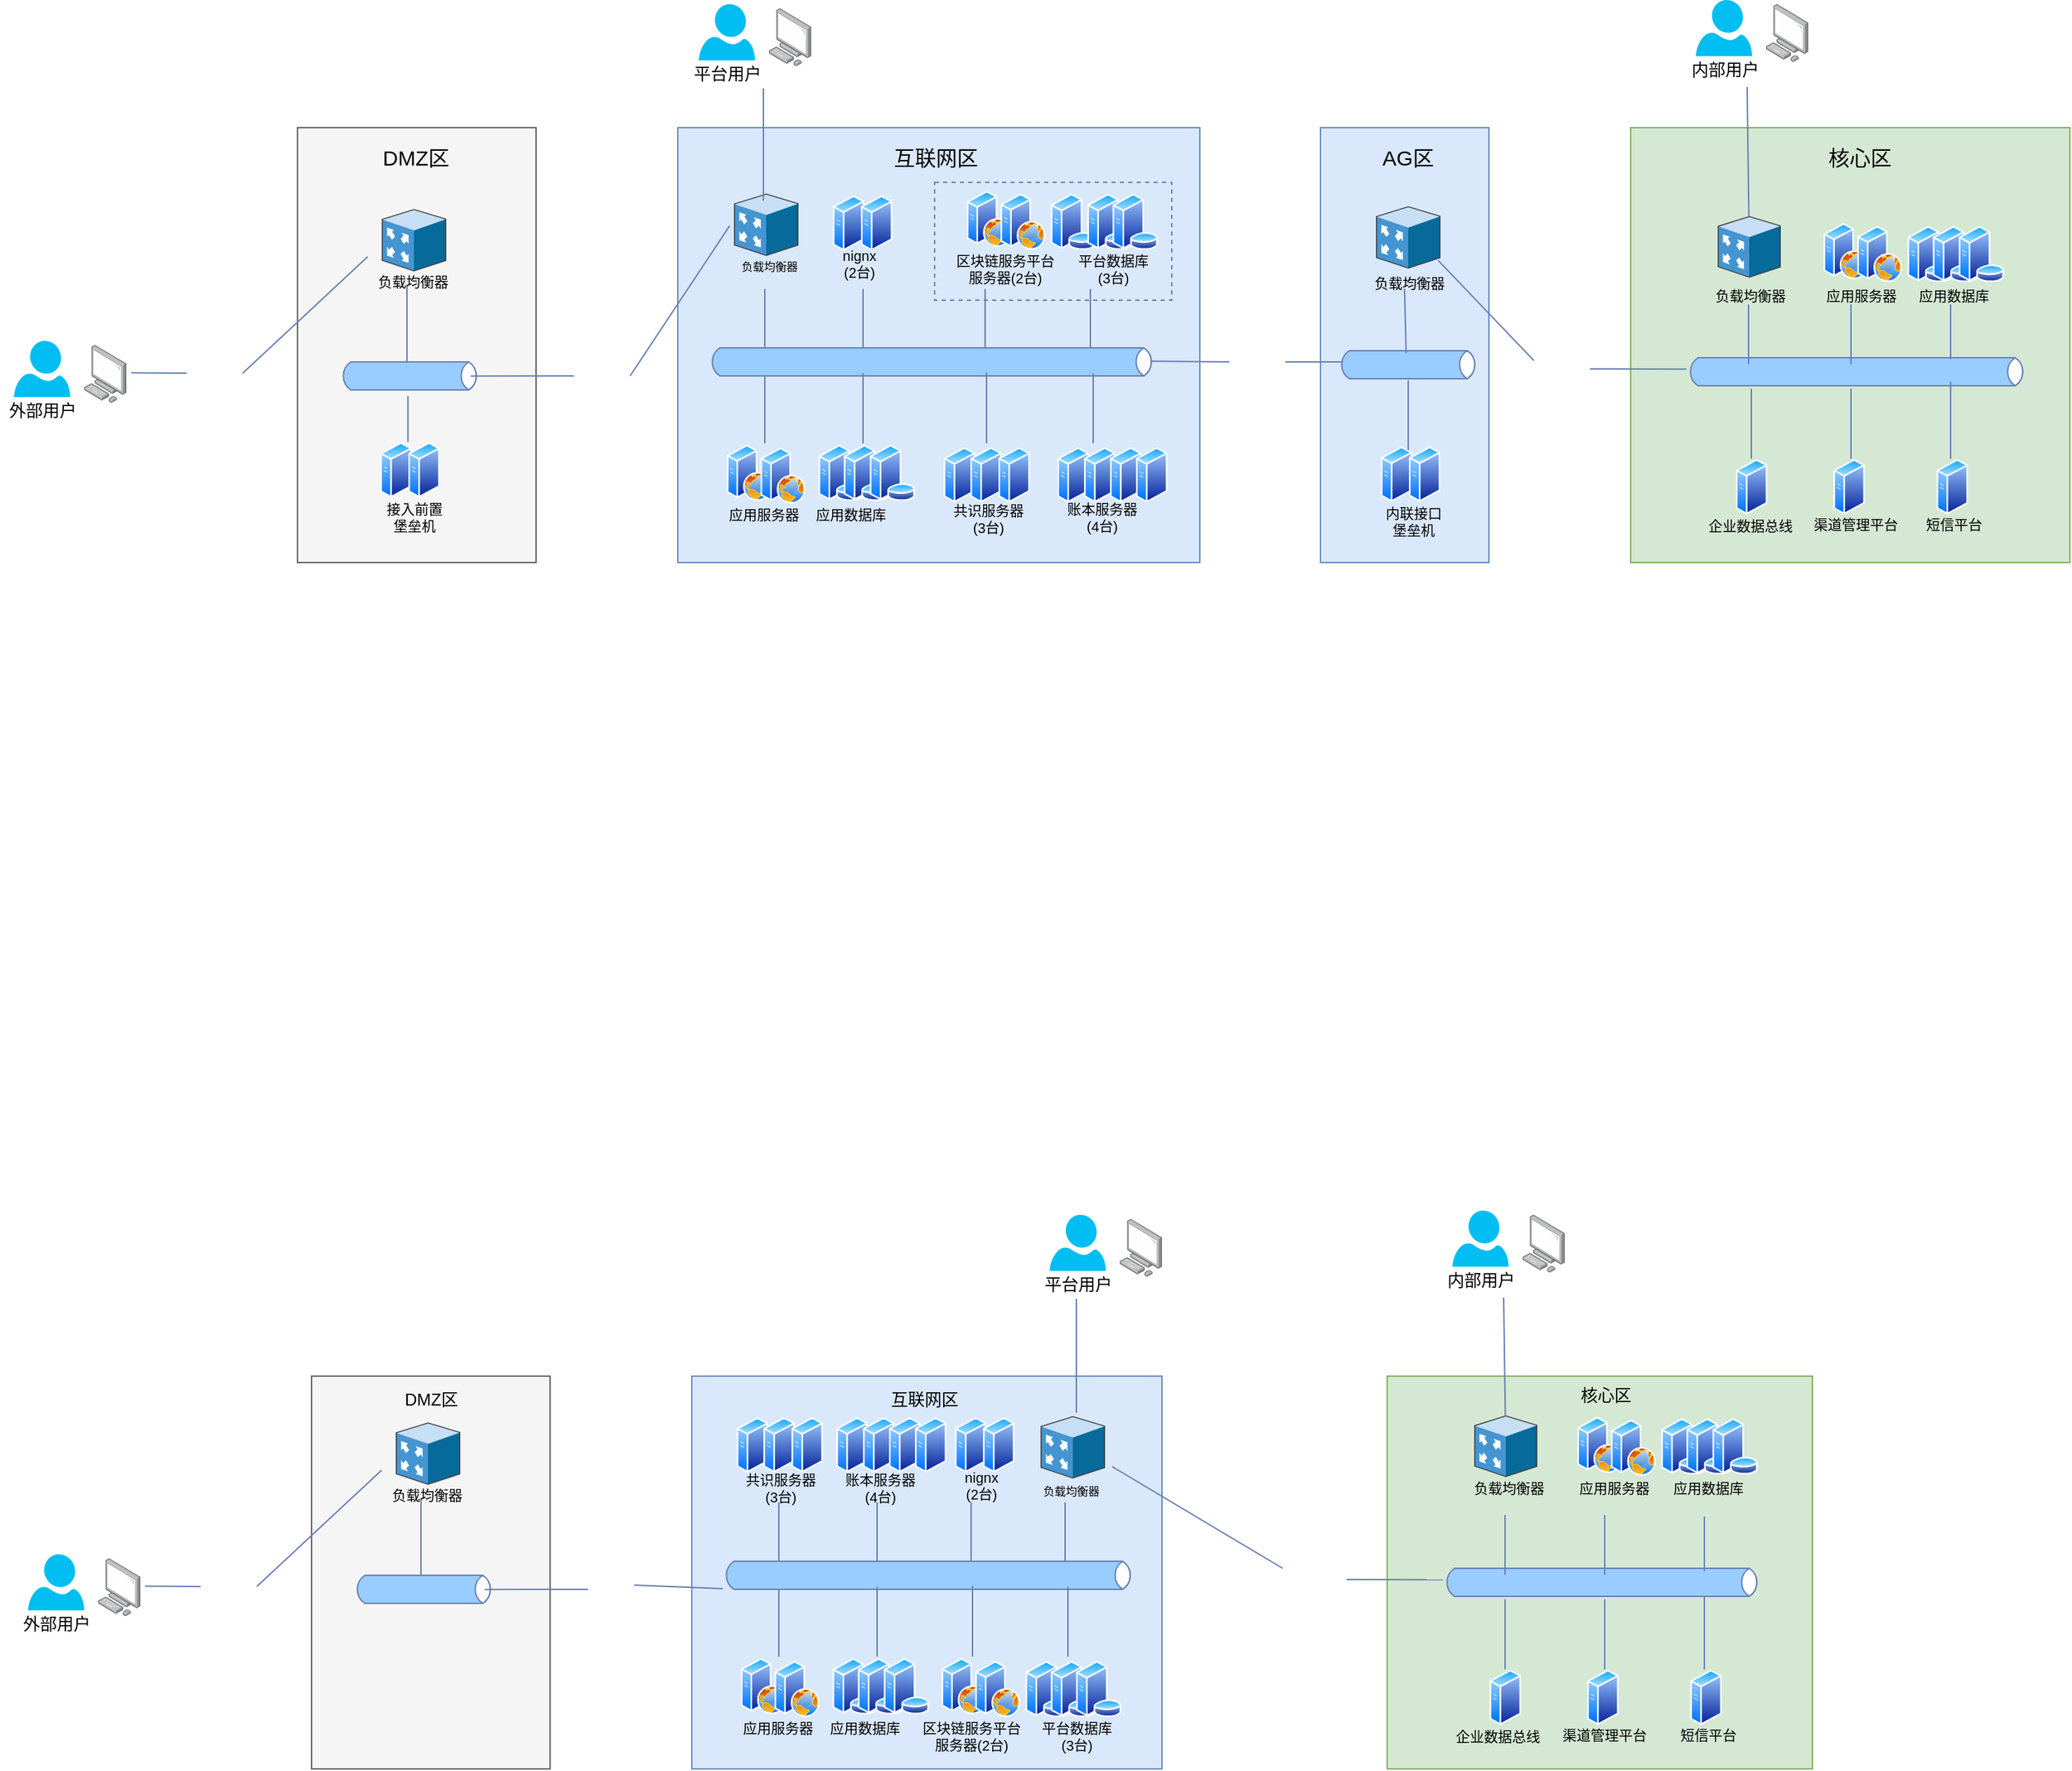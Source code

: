 <mxfile version="11.3.0" type="github" pages="1"><diagram id="PtFR2M7_tXtKYrFW8lSv" name="Page-1"><mxGraphModel dx="1553" dy="922" grid="0" gridSize="10" guides="1" tooltips="1" connect="1" arrows="1" fold="1" page="1" pageScale="1" pageWidth="3300" pageHeight="4681" math="0" shadow="0"><root><mxCell id="0"/><mxCell id="1" parent="0"/><mxCell id="sPacu9p47zKpvOx0FIWo-47" value="" style="rounded=0;whiteSpace=wrap;html=1;strokeColor=#6c8ebf;strokeWidth=1;fillColor=#dae8fc;fontSize=12;align=center;" parent="1" vertex="1"><mxGeometry x="581" y="208" width="372" height="310" as="geometry"/></mxCell><mxCell id="sPacu9p47zKpvOx0FIWo-21" value="" style="rounded=0;whiteSpace=wrap;html=1;strokeColor=#666666;fillColor=#f5f5f5;fontSize=12;align=center;fontColor=#333333;" parent="1" vertex="1"><mxGeometry x="310" y="208" width="170" height="310" as="geometry"/></mxCell><mxCell id="sPacu9p47zKpvOx0FIWo-9" value="" style="html=1;fillColor=#99CCFF;strokeColor=#6881B3;gradientColor=none;gradientDirection=north;strokeWidth=1;shape=mxgraph.networks.bus;gradientColor=none;gradientDirection=north;fontColor=#ffffff;perimeter=backbonePerimeter;backboneSize=20;align=center;fontSize=12;" parent="1" vertex="1"><mxGeometry x="603" y="370" width="318" height="10" as="geometry"/></mxCell><mxCell id="sPacu9p47zKpvOx0FIWo-10" value="" style="strokeColor=#6881B3;edgeStyle=none;rounded=0;endArrow=none;html=1;strokeWidth=1;fontSize=12;" parent="1" target="sPacu9p47zKpvOx0FIWo-9" edge="1"><mxGeometry relative="1" as="geometry"><mxPoint x="643" y="323" as="sourcePoint"/></mxGeometry></mxCell><mxCell id="sPacu9p47zKpvOx0FIWo-11" value="" style="strokeColor=#6881B3;edgeStyle=none;rounded=0;endArrow=none;html=1;strokeWidth=1;fontSize=12;" parent="1" edge="1"><mxGeometry relative="1" as="geometry"><mxPoint x="713" y="323" as="sourcePoint"/><mxPoint x="713" y="365.676" as="targetPoint"/></mxGeometry></mxCell><mxCell id="sPacu9p47zKpvOx0FIWo-12" value="" style="strokeColor=#6881B3;edgeStyle=none;rounded=0;endArrow=none;html=1;strokeWidth=1;fontSize=12;" parent="1" edge="1"><mxGeometry relative="1" as="geometry"><mxPoint x="800" y="323" as="sourcePoint"/><mxPoint x="800" y="365.176" as="targetPoint"/></mxGeometry></mxCell><mxCell id="sPacu9p47zKpvOx0FIWo-13" value="" style="strokeColor=#6881B3;edgeStyle=none;rounded=0;endArrow=none;html=1;strokeWidth=1;fontSize=12;" parent="1" edge="1"><mxGeometry relative="1" as="geometry"><mxPoint x="875" y="323" as="sourcePoint"/><mxPoint x="875" y="365.676" as="targetPoint"/></mxGeometry></mxCell><mxCell id="sPacu9p47zKpvOx0FIWo-14" value="" style="strokeColor=#6881B3;edgeStyle=none;rounded=0;endArrow=none;html=1;strokeWidth=1;fontSize=12;" parent="1" target="sPacu9p47zKpvOx0FIWo-9" edge="1"><mxGeometry relative="1" as="geometry"><mxPoint x="643" y="433" as="sourcePoint"/></mxGeometry></mxCell><mxCell id="sPacu9p47zKpvOx0FIWo-15" value="" style="strokeColor=#6881B3;edgeStyle=none;rounded=0;endArrow=none;html=1;strokeWidth=1;fontSize=12;" parent="1" edge="1"><mxGeometry relative="1" as="geometry"><mxPoint x="713" y="433" as="sourcePoint"/><mxPoint x="713" y="383.147" as="targetPoint"/></mxGeometry></mxCell><mxCell id="sPacu9p47zKpvOx0FIWo-16" value="" style="strokeColor=#6881B3;edgeStyle=none;rounded=0;endArrow=none;html=1;strokeWidth=1;fontSize=12;" parent="1" edge="1"><mxGeometry relative="1" as="geometry"><mxPoint x="801" y="433" as="sourcePoint"/><mxPoint x="801" y="382.647" as="targetPoint"/></mxGeometry></mxCell><mxCell id="sPacu9p47zKpvOx0FIWo-17" value="" style="strokeColor=#6881B3;edgeStyle=none;rounded=0;endArrow=none;html=1;strokeWidth=1;fontSize=12;" parent="1" edge="1"><mxGeometry relative="1" as="geometry"><mxPoint x="877" y="433" as="sourcePoint"/><mxPoint x="877" y="383.147" as="targetPoint"/><Array as="points"><mxPoint x="877" y="410"/></Array></mxGeometry></mxCell><mxCell id="sPacu9p47zKpvOx0FIWo-24" value="" style="group" parent="1" vertex="1" connectable="0"><mxGeometry x="98" y="360" width="90" height="60" as="geometry"/></mxCell><mxCell id="sPacu9p47zKpvOx0FIWo-6" value="" style="group" parent="sPacu9p47zKpvOx0FIWo-24" vertex="1" connectable="0"><mxGeometry width="60" height="60" as="geometry"/></mxCell><mxCell id="sPacu9p47zKpvOx0FIWo-2" value="" style="verticalLabelPosition=bottom;html=1;verticalAlign=top;align=center;strokeColor=none;fillColor=#00BEF2;shape=mxgraph.azure.user;" parent="sPacu9p47zKpvOx0FIWo-6" vertex="1"><mxGeometry x="10" width="40" height="40" as="geometry"/></mxCell><mxCell id="sPacu9p47zKpvOx0FIWo-5" value="外部用户" style="text;html=1;resizable=0;points=[];autosize=1;align=center;verticalAlign=top;spacingTop=-4;fontSize=12;" parent="sPacu9p47zKpvOx0FIWo-6" vertex="1"><mxGeometry y="40" width="60" height="20" as="geometry"/></mxCell><mxCell id="sPacu9p47zKpvOx0FIWo-23" value="" style="points=[];aspect=fixed;html=1;align=center;shadow=0;dashed=0;image;image=img/lib/allied_telesis/computer_and_terminals/Personal_Computer.svg;strokeColor=#6881B3;fillColor=#99CCFF;fontSize=12;" parent="sPacu9p47zKpvOx0FIWo-24" vertex="1"><mxGeometry x="60" y="3" width="30" height="41" as="geometry"/></mxCell><mxCell id="sPacu9p47zKpvOx0FIWo-26" value="" style="shape=image;html=1;verticalAlign=top;verticalLabelPosition=bottom;labelBackgroundColor=#ffffff;imageAspect=0;aspect=fixed;image=https://cdn4.iconfinder.com/data/icons/VISTA/networking/png/128/firewall.png;strokeColor=#6881B3;fillColor=#99CCFF;fontSize=12;align=center;" parent="1" vertex="1"><mxGeometry x="231" y="363" width="40" height="40" as="geometry"/></mxCell><mxCell id="sPacu9p47zKpvOx0FIWo-27" value="" style="endArrow=none;html=1;fontSize=12;entryX=0;entryY=0.5;entryDx=0;entryDy=0;exitX=1.114;exitY=0.482;exitDx=0;exitDy=0;exitPerimeter=0;strokeColor=#6881B3;" parent="1" source="sPacu9p47zKpvOx0FIWo-23" target="sPacu9p47zKpvOx0FIWo-26" edge="1"><mxGeometry width="50" height="50" relative="1" as="geometry"><mxPoint x="198" y="470" as="sourcePoint"/><mxPoint x="248" y="420" as="targetPoint"/></mxGeometry></mxCell><mxCell id="sPacu9p47zKpvOx0FIWo-32" value="" style="shadow=0;dashed=0;html=1;labelPosition=center;verticalLabelPosition=bottom;verticalAlign=top;align=center;outlineConnect=0;shape=mxgraph.veeam.3d.proxy_appliance;direction=east;" parent="1" vertex="1"><mxGeometry x="370" y="266" width="46" height="44.562" as="geometry"/></mxCell><mxCell id="sPacu9p47zKpvOx0FIWo-22" value="&lt;font style=&quot;font-size: 15px&quot;&gt;DMZ区&lt;/font&gt;" style="text;html=1;resizable=0;points=[];autosize=1;align=center;verticalAlign=top;spacingTop=-4;fontSize=12;" parent="1" vertex="1"><mxGeometry x="365" y="218" width="58" height="15" as="geometry"/></mxCell><mxCell id="sPacu9p47zKpvOx0FIWo-35" value="" style="endArrow=none;html=1;strokeColor=#6881B3;strokeWidth=1;fontSize=12;exitX=1;exitY=0.5;exitDx=0;exitDy=0;" parent="1" source="sPacu9p47zKpvOx0FIWo-26" edge="1"><mxGeometry width="50" height="50" relative="1" as="geometry"><mxPoint x="250" y="373" as="sourcePoint"/><mxPoint x="360" y="300" as="targetPoint"/></mxGeometry></mxCell><mxCell id="sPacu9p47zKpvOx0FIWo-38" value="" style="html=1;fillColor=#99CCFF;strokeColor=#6881B3;gradientColor=none;gradientDirection=north;strokeWidth=1;shape=mxgraph.networks.bus;gradientColor=none;gradientDirection=north;fontColor=#ffffff;perimeter=backbonePerimeter;backboneSize=20;align=center;fontSize=12;" parent="1" vertex="1"><mxGeometry x="340" y="380" width="100" height="10" as="geometry"/></mxCell><mxCell id="sPacu9p47zKpvOx0FIWo-39" value="" style="strokeColor=#6881B3;edgeStyle=none;rounded=0;endArrow=none;html=1;strokeWidth=1;fontSize=12;" parent="1" target="sPacu9p47zKpvOx0FIWo-38" edge="1"><mxGeometry relative="1" as="geometry"><mxPoint x="388" y="320" as="sourcePoint"/></mxGeometry></mxCell><mxCell id="sPacu9p47zKpvOx0FIWo-48" value="&lt;font style=&quot;font-size: 15px&quot;&gt;互联网区&lt;/font&gt;" style="text;html=1;resizable=0;points=[];autosize=1;align=left;verticalAlign=top;spacingTop=-4;fontSize=12;" parent="1" vertex="1"><mxGeometry x="733" y="218" width="70" height="15" as="geometry"/></mxCell><mxCell id="sPacu9p47zKpvOx0FIWo-49" value="" style="shape=image;html=1;verticalAlign=top;verticalLabelPosition=bottom;labelBackgroundColor=#ffffff;imageAspect=0;aspect=fixed;image=https://cdn4.iconfinder.com/data/icons/VISTA/networking/png/128/firewall.png;strokeColor=#6881B3;fillColor=#99CCFF;fontSize=12;align=center;" parent="1" vertex="1"><mxGeometry x="507" y="365" width="40" height="40" as="geometry"/></mxCell><mxCell id="sPacu9p47zKpvOx0FIWo-50" value="" style="endArrow=none;html=1;strokeColor=#6881B3;strokeWidth=1;fontSize=12;exitX=0.934;exitY=0.512;exitDx=0;exitDy=0;exitPerimeter=0;entryX=0;entryY=0.5;entryDx=0;entryDy=0;" parent="1" source="sPacu9p47zKpvOx0FIWo-38" target="sPacu9p47zKpvOx0FIWo-49" edge="1"><mxGeometry width="50" height="50" relative="1" as="geometry"><mxPoint x="520" y="480" as="sourcePoint"/><mxPoint x="570" y="430" as="targetPoint"/></mxGeometry></mxCell><mxCell id="sPacu9p47zKpvOx0FIWo-51" value="" style="shadow=0;dashed=0;html=1;labelPosition=center;verticalLabelPosition=bottom;verticalAlign=top;align=center;outlineConnect=0;shape=mxgraph.veeam.3d.proxy_appliance;direction=east;" parent="1" vertex="1"><mxGeometry x="621" y="255" width="46" height="44.562" as="geometry"/></mxCell><mxCell id="sPacu9p47zKpvOx0FIWo-52" value="" style="endArrow=none;html=1;strokeColor=#6881B3;strokeWidth=1;fontSize=12;exitX=1;exitY=0.5;exitDx=0;exitDy=0;entryX=-0.066;entryY=0.515;entryDx=0;entryDy=0;entryPerimeter=0;" parent="1" source="sPacu9p47zKpvOx0FIWo-49" target="sPacu9p47zKpvOx0FIWo-51" edge="1"><mxGeometry width="50" height="50" relative="1" as="geometry"><mxPoint x="587" y="460" as="sourcePoint"/><mxPoint x="637" y="410" as="targetPoint"/></mxGeometry></mxCell><mxCell id="sPacu9p47zKpvOx0FIWo-56" value="" style="endArrow=none;html=1;strokeColor=#6881B3;strokeWidth=1;fontSize=12;exitX=0.022;exitY=0.004;exitDx=0;exitDy=0;exitPerimeter=0;entryX=0.487;entryY=1.924;entryDx=0;entryDy=0;entryPerimeter=0;" parent="1" target="sPacu9p47zKpvOx0FIWo-38" edge="1"><mxGeometry width="50" height="50" relative="1" as="geometry"><mxPoint x="388.704" y="432.16" as="sourcePoint"/><mxPoint x="560" y="430" as="targetPoint"/></mxGeometry></mxCell><mxCell id="sPacu9p47zKpvOx0FIWo-57" value="接入前置&lt;br style=&quot;font-size: 10px;&quot;&gt;堡垒机" style="text;html=1;resizable=0;points=[];autosize=1;align=center;verticalAlign=top;spacingTop=-4;fontSize=10;" parent="1" vertex="1"><mxGeometry x="363" y="472" width="60" height="22" as="geometry"/></mxCell><mxCell id="sPacu9p47zKpvOx0FIWo-58" value="" style="group" parent="1" vertex="1" connectable="0"><mxGeometry x="616" y="434" width="56" height="40" as="geometry"/></mxCell><mxCell id="sPacu9p47zKpvOx0FIWo-59" value="" style="aspect=fixed;perimeter=ellipsePerimeter;html=1;align=center;shadow=0;dashed=0;spacingTop=3;image;image=img/lib/active_directory/web_server.svg;strokeColor=#6881B3;strokeWidth=1;fillColor=#99CCFF;fontSize=12;" parent="sPacu9p47zKpvOx0FIWo-58" vertex="1"><mxGeometry width="32" height="40" as="geometry"/></mxCell><mxCell id="sPacu9p47zKpvOx0FIWo-60" value="" style="aspect=fixed;perimeter=ellipsePerimeter;html=1;align=center;shadow=0;dashed=0;spacingTop=3;image;image=img/lib/active_directory/web_server.svg;strokeColor=#6881B3;strokeWidth=1;fillColor=#99CCFF;fontSize=12;" parent="sPacu9p47zKpvOx0FIWo-58" vertex="1"><mxGeometry x="24" y="2" width="32" height="40" as="geometry"/></mxCell><mxCell id="sPacu9p47zKpvOx0FIWo-61" value="应用服务器" style="text;html=1;resizable=0;points=[];autosize=1;align=center;verticalAlign=top;spacingTop=-4;fontSize=10;" parent="1" vertex="1"><mxGeometry x="612" y="476" width="60" height="10" as="geometry"/></mxCell><mxCell id="sPacu9p47zKpvOx0FIWo-69" value="" style="group" parent="1" vertex="1" connectable="0"><mxGeometry x="787" y="253" width="56" height="40" as="geometry"/></mxCell><mxCell id="sPacu9p47zKpvOx0FIWo-70" value="" style="aspect=fixed;perimeter=ellipsePerimeter;html=1;align=center;shadow=0;dashed=0;spacingTop=3;image;image=img/lib/active_directory/web_server.svg;strokeColor=#6881B3;strokeWidth=1;fillColor=#99CCFF;fontSize=12;" parent="sPacu9p47zKpvOx0FIWo-69" vertex="1"><mxGeometry width="32" height="40" as="geometry"/></mxCell><mxCell id="sPacu9p47zKpvOx0FIWo-71" value="" style="aspect=fixed;perimeter=ellipsePerimeter;html=1;align=center;shadow=0;dashed=0;spacingTop=3;image;image=img/lib/active_directory/web_server.svg;strokeColor=#6881B3;strokeWidth=1;fillColor=#99CCFF;fontSize=12;" parent="sPacu9p47zKpvOx0FIWo-69" vertex="1"><mxGeometry x="24" y="2" width="32" height="40" as="geometry"/></mxCell><mxCell id="sPacu9p47zKpvOx0FIWo-72" value="区块链服务平台&lt;br&gt;服务器(2台)" style="text;html=1;resizable=0;points=[];autosize=1;align=center;verticalAlign=top;spacingTop=-4;fontSize=10;" parent="1" vertex="1"><mxGeometry x="769" y="295" width="90" height="30" as="geometry"/></mxCell><mxCell id="sPacu9p47zKpvOx0FIWo-67" value="应用数据库" style="text;html=1;resizable=0;points=[];autosize=1;align=center;verticalAlign=top;spacingTop=-4;fontSize=10;" parent="1" vertex="1"><mxGeometry x="674" y="476" width="60" height="10" as="geometry"/></mxCell><mxCell id="sPacu9p47zKpvOx0FIWo-62" value="" style="aspect=fixed;perimeter=ellipsePerimeter;html=1;align=center;shadow=0;dashed=0;spacingTop=3;image;image=img/lib/active_directory/database_server.svg;strokeColor=#6881B3;strokeWidth=1;fillColor=#99CCFF;fontSize=8;" parent="1" vertex="1"><mxGeometry x="681" y="434" width="32.8" height="40" as="geometry"/></mxCell><mxCell id="sPacu9p47zKpvOx0FIWo-63" value="" style="aspect=fixed;perimeter=ellipsePerimeter;html=1;align=center;shadow=0;dashed=0;spacingTop=3;image;image=img/lib/active_directory/database_server.svg;strokeColor=#6881B3;strokeWidth=1;fillColor=#99CCFF;fontSize=8;" parent="1" vertex="1"><mxGeometry x="699" y="434" width="32.8" height="40" as="geometry"/></mxCell><mxCell id="sPacu9p47zKpvOx0FIWo-64" value="" style="aspect=fixed;perimeter=ellipsePerimeter;html=1;align=center;shadow=0;dashed=0;spacingTop=3;image;image=img/lib/active_directory/database_server.svg;strokeColor=#6881B3;strokeWidth=1;fillColor=#99CCFF;fontSize=8;" parent="1" vertex="1"><mxGeometry x="717.5" y="434" width="32.8" height="40" as="geometry"/></mxCell><mxCell id="sPacu9p47zKpvOx0FIWo-78" value="" style="group" parent="1" vertex="1" connectable="0"><mxGeometry x="846.5" y="255" width="68.8" height="40" as="geometry"/></mxCell><mxCell id="sPacu9p47zKpvOx0FIWo-74" value="" style="aspect=fixed;perimeter=ellipsePerimeter;html=1;align=center;shadow=0;dashed=0;spacingTop=3;image;image=img/lib/active_directory/database_server.svg;strokeColor=#6881B3;strokeWidth=1;fillColor=#99CCFF;fontSize=8;" parent="sPacu9p47zKpvOx0FIWo-78" vertex="1"><mxGeometry width="32.8" height="40" as="geometry"/></mxCell><mxCell id="sPacu9p47zKpvOx0FIWo-75" value="" style="aspect=fixed;perimeter=ellipsePerimeter;html=1;align=center;shadow=0;dashed=0;spacingTop=3;image;image=img/lib/active_directory/database_server.svg;strokeColor=#6881B3;strokeWidth=1;fillColor=#99CCFF;fontSize=8;" parent="sPacu9p47zKpvOx0FIWo-78" vertex="1"><mxGeometry x="26" width="32.8" height="40" as="geometry"/></mxCell><mxCell id="sPacu9p47zKpvOx0FIWo-76" value="" style="aspect=fixed;perimeter=ellipsePerimeter;html=1;align=center;shadow=0;dashed=0;spacingTop=3;image;image=img/lib/active_directory/database_server.svg;strokeColor=#6881B3;strokeWidth=1;fillColor=#99CCFF;fontSize=8;" parent="sPacu9p47zKpvOx0FIWo-78" vertex="1"><mxGeometry x="44" width="32.8" height="40" as="geometry"/></mxCell><mxCell id="sPacu9p47zKpvOx0FIWo-79" value="平台数据库&lt;br style=&quot;font-size: 10px;&quot;&gt;(3台)" style="text;html=1;resizable=0;points=[];autosize=1;align=center;verticalAlign=top;spacingTop=-4;fontSize=10;" parent="1" vertex="1"><mxGeometry x="860.5" y="295" width="60" height="20" as="geometry"/></mxCell><mxCell id="sPacu9p47zKpvOx0FIWo-85" value="" style="group" parent="1" vertex="1" connectable="0"><mxGeometry x="369" y="432" width="42.4" height="40" as="geometry"/></mxCell><mxCell id="sPacu9p47zKpvOx0FIWo-83" value="" style="aspect=fixed;perimeter=ellipsePerimeter;html=1;align=center;shadow=0;dashed=0;spacingTop=3;image;image=img/lib/active_directory/generic_server.svg;strokeColor=#6881B3;strokeWidth=1;fillColor=#99CCFF;fontSize=8;" parent="sPacu9p47zKpvOx0FIWo-85" vertex="1"><mxGeometry width="22.4" height="40" as="geometry"/></mxCell><mxCell id="sPacu9p47zKpvOx0FIWo-84" value="" style="aspect=fixed;perimeter=ellipsePerimeter;html=1;align=center;shadow=0;dashed=0;spacingTop=3;image;image=img/lib/active_directory/generic_server.svg;strokeColor=#6881B3;strokeWidth=1;fillColor=#99CCFF;fontSize=8;" parent="sPacu9p47zKpvOx0FIWo-85" vertex="1"><mxGeometry x="20" width="22.4" height="40" as="geometry"/></mxCell><mxCell id="sPacu9p47zKpvOx0FIWo-90" value="共识服务器&lt;br style=&quot;font-size: 10px;&quot;&gt;(3台)" style="text;html=1;resizable=0;points=[];autosize=1;align=center;verticalAlign=top;spacingTop=-4;fontSize=10;" parent="1" vertex="1"><mxGeometry x="771.5" y="472.5" width="60" height="20" as="geometry"/></mxCell><mxCell id="sPacu9p47zKpvOx0FIWo-80" value="" style="aspect=fixed;perimeter=ellipsePerimeter;html=1;align=center;shadow=0;dashed=0;spacingTop=3;image;image=img/lib/active_directory/generic_server.svg;strokeColor=#6881B3;strokeWidth=1;fillColor=#99CCFF;fontSize=8;" parent="1" vertex="1"><mxGeometry x="770.5" y="435.5" width="22.4" height="40" as="geometry"/></mxCell><mxCell id="sPacu9p47zKpvOx0FIWo-81" value="" style="aspect=fixed;perimeter=ellipsePerimeter;html=1;align=center;shadow=0;dashed=0;spacingTop=3;image;image=img/lib/active_directory/generic_server.svg;strokeColor=#6881B3;strokeWidth=1;fillColor=#99CCFF;fontSize=8;" parent="1" vertex="1"><mxGeometry x="789.5" y="435.5" width="22.4" height="40" as="geometry"/></mxCell><mxCell id="sPacu9p47zKpvOx0FIWo-82" value="" style="aspect=fixed;perimeter=ellipsePerimeter;html=1;align=center;shadow=0;dashed=0;spacingTop=3;image;image=img/lib/active_directory/generic_server.svg;strokeColor=#6881B3;strokeWidth=1;fillColor=#99CCFF;fontSize=8;" parent="1" vertex="1"><mxGeometry x="809.5" y="435.5" width="22.4" height="40" as="geometry"/></mxCell><mxCell id="sPacu9p47zKpvOx0FIWo-100" value="" style="group" parent="1" vertex="1" connectable="0"><mxGeometry x="851.5" y="435.5" width="78.4" height="40" as="geometry"/></mxCell><mxCell id="sPacu9p47zKpvOx0FIWo-93" value="" style="aspect=fixed;perimeter=ellipsePerimeter;html=1;align=center;shadow=0;dashed=0;spacingTop=3;image;image=img/lib/active_directory/generic_server.svg;strokeColor=#6881B3;strokeWidth=1;fillColor=#99CCFF;fontSize=8;" parent="sPacu9p47zKpvOx0FIWo-100" vertex="1"><mxGeometry width="22.4" height="40" as="geometry"/></mxCell><mxCell id="sPacu9p47zKpvOx0FIWo-94" value="" style="aspect=fixed;perimeter=ellipsePerimeter;html=1;align=center;shadow=0;dashed=0;spacingTop=3;image;image=img/lib/active_directory/generic_server.svg;strokeColor=#6881B3;strokeWidth=1;fillColor=#99CCFF;fontSize=8;" parent="sPacu9p47zKpvOx0FIWo-100" vertex="1"><mxGeometry x="19" width="22.4" height="40" as="geometry"/></mxCell><mxCell id="sPacu9p47zKpvOx0FIWo-95" value="" style="aspect=fixed;perimeter=ellipsePerimeter;html=1;align=center;shadow=0;dashed=0;spacingTop=3;image;image=img/lib/active_directory/generic_server.svg;strokeColor=#6881B3;strokeWidth=1;fillColor=#99CCFF;fontSize=8;" parent="sPacu9p47zKpvOx0FIWo-100" vertex="1"><mxGeometry x="37.5" width="22.4" height="40" as="geometry"/></mxCell><mxCell id="sPacu9p47zKpvOx0FIWo-96" value="" style="aspect=fixed;perimeter=ellipsePerimeter;html=1;align=center;shadow=0;dashed=0;spacingTop=3;image;image=img/lib/active_directory/generic_server.svg;strokeColor=#6881B3;strokeWidth=1;fillColor=#99CCFF;fontSize=8;" parent="sPacu9p47zKpvOx0FIWo-100" vertex="1"><mxGeometry x="56" width="22.4" height="40" as="geometry"/></mxCell><mxCell id="sPacu9p47zKpvOx0FIWo-101" value="账本服务器&lt;br style=&quot;font-size: 10px;&quot;&gt;(4台)" style="text;html=1;resizable=0;points=[];autosize=1;align=center;verticalAlign=top;spacingTop=-4;fontSize=10;" parent="1" vertex="1"><mxGeometry x="852.5" y="472" width="60" height="20" as="geometry"/></mxCell><mxCell id="sPacu9p47zKpvOx0FIWo-102" value="" style="group" parent="1" vertex="1" connectable="0"><mxGeometry x="586" y="120" width="90" height="60" as="geometry"/></mxCell><mxCell id="sPacu9p47zKpvOx0FIWo-103" value="" style="group" parent="sPacu9p47zKpvOx0FIWo-102" vertex="1" connectable="0"><mxGeometry width="60" height="60" as="geometry"/></mxCell><mxCell id="sPacu9p47zKpvOx0FIWo-104" value="" style="verticalLabelPosition=bottom;html=1;verticalAlign=top;align=center;strokeColor=none;fillColor=#00BEF2;shape=mxgraph.azure.user;" parent="sPacu9p47zKpvOx0FIWo-103" vertex="1"><mxGeometry x="10" width="40" height="40" as="geometry"/></mxCell><mxCell id="sPacu9p47zKpvOx0FIWo-105" value="平台用户" style="text;html=1;resizable=0;points=[];autosize=1;align=center;verticalAlign=top;spacingTop=-4;fontSize=12;" parent="sPacu9p47zKpvOx0FIWo-103" vertex="1"><mxGeometry y="40" width="60" height="20" as="geometry"/></mxCell><mxCell id="sPacu9p47zKpvOx0FIWo-106" value="" style="points=[];aspect=fixed;html=1;align=center;shadow=0;dashed=0;image;image=img/lib/allied_telesis/computer_and_terminals/Personal_Computer.svg;strokeColor=#6881B3;fillColor=#99CCFF;fontSize=12;" parent="sPacu9p47zKpvOx0FIWo-102" vertex="1"><mxGeometry x="60" y="3" width="30" height="41" as="geometry"/></mxCell><mxCell id="sPacu9p47zKpvOx0FIWo-107" value="" style="endArrow=none;html=1;strokeColor=#6881B3;strokeWidth=1;fontSize=8;" parent="1" edge="1"><mxGeometry width="50" height="50" relative="1" as="geometry"><mxPoint x="642" y="260" as="sourcePoint"/><mxPoint x="642" y="180" as="targetPoint"/></mxGeometry></mxCell><mxCell id="sPacu9p47zKpvOx0FIWo-108" value="" style="group" parent="1" vertex="1" connectable="0"><mxGeometry x="691.5" y="256" width="42.4" height="40" as="geometry"/></mxCell><mxCell id="sPacu9p47zKpvOx0FIWo-109" value="" style="aspect=fixed;perimeter=ellipsePerimeter;html=1;align=center;shadow=0;dashed=0;spacingTop=3;image;image=img/lib/active_directory/generic_server.svg;strokeColor=#6881B3;strokeWidth=1;fillColor=#99CCFF;fontSize=8;" parent="sPacu9p47zKpvOx0FIWo-108" vertex="1"><mxGeometry width="22.4" height="40" as="geometry"/></mxCell><mxCell id="sPacu9p47zKpvOx0FIWo-110" value="" style="aspect=fixed;perimeter=ellipsePerimeter;html=1;align=center;shadow=0;dashed=0;spacingTop=3;image;image=img/lib/active_directory/generic_server.svg;strokeColor=#6881B3;strokeWidth=1;fillColor=#99CCFF;fontSize=8;" parent="sPacu9p47zKpvOx0FIWo-108" vertex="1"><mxGeometry x="20" width="22.4" height="40" as="geometry"/></mxCell><mxCell id="sPacu9p47zKpvOx0FIWo-111" value="nignx&lt;br style=&quot;font-size: 10px;&quot;&gt;(2台)" style="text;html=1;resizable=0;points=[];autosize=1;align=center;verticalAlign=top;spacingTop=-4;fontSize=10;" parent="1" vertex="1"><mxGeometry x="694.5" y="291" width="30" height="20" as="geometry"/></mxCell><mxCell id="sPacu9p47zKpvOx0FIWo-112" value="" style="rounded=0;whiteSpace=wrap;html=1;strokeColor=#6c8ebf;strokeWidth=1;fillColor=#dae8fc;fontSize=8;align=center;" parent="1" vertex="1"><mxGeometry x="1039" y="208" width="120" height="310" as="geometry"/></mxCell><mxCell id="sPacu9p47zKpvOx0FIWo-113" value="&lt;font style=&quot;font-size: 15px&quot;&gt;AG区&lt;/font&gt;" style="text;html=1;resizable=0;points=[];autosize=1;align=center;verticalAlign=top;spacingTop=-4;fontSize=12;" parent="1" vertex="1"><mxGeometry x="1077.5" y="218" width="47" height="15" as="geometry"/></mxCell><mxCell id="sPacu9p47zKpvOx0FIWo-115" value="负载均衡器" style="text;html=1;resizable=0;points=[];autosize=1;align=center;verticalAlign=top;spacingTop=-4;fontSize=10;" parent="1" vertex="1"><mxGeometry x="361.5" y="310" width="60" height="10" as="geometry"/></mxCell><mxCell id="sPacu9p47zKpvOx0FIWo-116" value="负载均衡器" style="text;html=1;resizable=0;points=[];autosize=1;align=center;verticalAlign=top;spacingTop=-4;fontSize=8;" parent="1" vertex="1"><mxGeometry x="616" y="300" width="60" height="10" as="geometry"/></mxCell><mxCell id="sPacu9p47zKpvOx0FIWo-117" value="" style="shadow=0;dashed=0;html=1;labelPosition=center;verticalLabelPosition=bottom;verticalAlign=top;align=center;outlineConnect=0;shape=mxgraph.veeam.3d.proxy_appliance;direction=east;" parent="1" vertex="1"><mxGeometry x="1078.5" y="264" width="46" height="44.562" as="geometry"/></mxCell><mxCell id="sPacu9p47zKpvOx0FIWo-118" value="负载均衡器" style="text;html=1;resizable=0;points=[];autosize=1;align=center;verticalAlign=top;spacingTop=-4;fontSize=10;" parent="1" vertex="1"><mxGeometry x="1071.5" y="311" width="60" height="10" as="geometry"/></mxCell><mxCell id="sPacu9p47zKpvOx0FIWo-119" value="" style="html=1;fillColor=#99CCFF;strokeColor=#6881B3;gradientColor=none;gradientDirection=north;strokeWidth=1;shape=mxgraph.networks.bus;gradientColor=none;gradientDirection=north;fontColor=#ffffff;perimeter=backbonePerimeter;backboneSize=20;align=center;fontSize=12;" parent="1" vertex="1"><mxGeometry x="1051.5" y="372" width="100" height="10" as="geometry"/></mxCell><mxCell id="sPacu9p47zKpvOx0FIWo-120" value="" style="shape=image;html=1;verticalAlign=top;verticalLabelPosition=bottom;labelBackgroundColor=#ffffff;imageAspect=0;aspect=fixed;image=https://cdn4.iconfinder.com/data/icons/VISTA/networking/png/128/firewall.png;strokeColor=#6881B3;fillColor=#99CCFF;fontSize=12;align=center;" parent="1" vertex="1"><mxGeometry x="974" y="355" width="40" height="40" as="geometry"/></mxCell><mxCell id="sPacu9p47zKpvOx0FIWo-121" value="" style="endArrow=none;html=1;strokeColor=#6881B3;strokeWidth=1;fontSize=8;exitX=0.99;exitY=0.453;exitDx=0;exitDy=0;exitPerimeter=0;entryX=0;entryY=0.5;entryDx=0;entryDy=0;" parent="1" source="sPacu9p47zKpvOx0FIWo-9" target="sPacu9p47zKpvOx0FIWo-120" edge="1"><mxGeometry width="50" height="50" relative="1" as="geometry"><mxPoint x="966" y="460" as="sourcePoint"/><mxPoint x="1016" y="410" as="targetPoint"/></mxGeometry></mxCell><mxCell id="sPacu9p47zKpvOx0FIWo-123" value="" style="endArrow=none;html=1;strokeColor=#6881B3;strokeWidth=1;fontSize=8;exitX=0.485;exitY=-0.318;exitDx=0;exitDy=0;exitPerimeter=0;entryX=0.456;entryY=1.182;entryDx=0;entryDy=0;entryPerimeter=0;" parent="1" source="sPacu9p47zKpvOx0FIWo-119" target="sPacu9p47zKpvOx0FIWo-118" edge="1"><mxGeometry width="50" height="50" relative="1" as="geometry"><mxPoint x="1182.5" y="363" as="sourcePoint"/><mxPoint x="1232.5" y="313" as="targetPoint"/></mxGeometry></mxCell><mxCell id="sPacu9p47zKpvOx0FIWo-125" value="" style="group" parent="1" vertex="1" connectable="0"><mxGeometry x="1082" y="435" width="42.4" height="40" as="geometry"/></mxCell><mxCell id="sPacu9p47zKpvOx0FIWo-126" value="" style="aspect=fixed;perimeter=ellipsePerimeter;html=1;align=center;shadow=0;dashed=0;spacingTop=3;image;image=img/lib/active_directory/generic_server.svg;strokeColor=#6881B3;strokeWidth=1;fillColor=#99CCFF;fontSize=8;" parent="sPacu9p47zKpvOx0FIWo-125" vertex="1"><mxGeometry width="22.4" height="40" as="geometry"/></mxCell><mxCell id="sPacu9p47zKpvOx0FIWo-127" value="" style="aspect=fixed;perimeter=ellipsePerimeter;html=1;align=center;shadow=0;dashed=0;spacingTop=3;image;image=img/lib/active_directory/generic_server.svg;strokeColor=#6881B3;strokeWidth=1;fillColor=#99CCFF;fontSize=8;" parent="sPacu9p47zKpvOx0FIWo-125" vertex="1"><mxGeometry x="20" width="22.4" height="40" as="geometry"/></mxCell><mxCell id="sPacu9p47zKpvOx0FIWo-129" value="内联接口&lt;br style=&quot;font-size: 10px;&quot;&gt;堡垒机" style="text;html=1;resizable=0;points=[];autosize=1;align=center;verticalAlign=top;spacingTop=-4;fontSize=10;" parent="1" vertex="1"><mxGeometry x="1079.5" y="475" width="50" height="20" as="geometry"/></mxCell><mxCell id="sPacu9p47zKpvOx0FIWo-130" value="" style="strokeColor=#6881B3;edgeStyle=none;rounded=0;endArrow=none;html=1;strokeWidth=1;fontSize=12;" parent="1" edge="1"><mxGeometry relative="1" as="geometry"><mxPoint x="1101.5" y="438" as="sourcePoint"/><mxPoint x="1101.5" y="388.147" as="targetPoint"/><Array as="points"><mxPoint x="1101.5" y="415"/></Array></mxGeometry></mxCell><mxCell id="sPacu9p47zKpvOx0FIWo-131" value="" style="rounded=0;whiteSpace=wrap;html=1;strokeColor=#82b366;strokeWidth=1;fillColor=#d5e8d4;fontSize=8;align=center;" parent="1" vertex="1"><mxGeometry x="1260" y="208" width="313" height="310" as="geometry"/></mxCell><mxCell id="sPacu9p47zKpvOx0FIWo-133" value="" style="html=1;fillColor=#99CCFF;strokeColor=#6881B3;gradientColor=none;gradientDirection=north;strokeWidth=1;shape=mxgraph.networks.bus;gradientColor=none;gradientDirection=north;fontColor=#ffffff;perimeter=backbonePerimeter;backboneSize=20;align=center;" parent="1" vertex="1"><mxGeometry x="1300" y="372" width="242" height="20" as="geometry"/></mxCell><mxCell id="sPacu9p47zKpvOx0FIWo-135" value="" style="strokeColor=#6881B3;edgeStyle=none;rounded=0;endArrow=none;html=1;strokeWidth=1;fontSize=8;" parent="1" edge="1"><mxGeometry relative="1" as="geometry"><mxPoint x="1344" y="334" as="sourcePoint"/><mxPoint x="1344" y="376.676" as="targetPoint"/></mxGeometry></mxCell><mxCell id="sPacu9p47zKpvOx0FIWo-136" value="" style="strokeColor=#6881B3;edgeStyle=none;rounded=0;endArrow=none;html=1;strokeWidth=1;fontSize=8;" parent="1" edge="1"><mxGeometry relative="1" as="geometry"><mxPoint x="1417" y="334" as="sourcePoint"/><mxPoint x="1417" y="376.676" as="targetPoint"/></mxGeometry></mxCell><mxCell id="sPacu9p47zKpvOx0FIWo-137" value="" style="strokeColor=#6881B3;edgeStyle=none;rounded=0;endArrow=none;html=1;strokeWidth=1;fontSize=8;" parent="1" edge="1"><mxGeometry relative="1" as="geometry"><mxPoint x="1488" y="334" as="sourcePoint"/><mxPoint x="1488" y="373.167" as="targetPoint"/></mxGeometry></mxCell><mxCell id="sPacu9p47zKpvOx0FIWo-139" value="" style="strokeColor=#6881B3;edgeStyle=none;rounded=0;endArrow=none;html=1;strokeWidth=1;fontSize=8;" parent="1" edge="1"><mxGeometry relative="1" as="geometry"><mxPoint x="1346" y="444" as="sourcePoint"/><mxPoint x="1346" y="394.147" as="targetPoint"/></mxGeometry></mxCell><mxCell id="sPacu9p47zKpvOx0FIWo-140" value="" style="strokeColor=#6881B3;edgeStyle=none;rounded=0;endArrow=none;html=1;strokeWidth=1;fontSize=8;" parent="1" edge="1"><mxGeometry relative="1" as="geometry"><mxPoint x="1417" y="444" as="sourcePoint"/><mxPoint x="1417" y="394.147" as="targetPoint"/></mxGeometry></mxCell><mxCell id="sPacu9p47zKpvOx0FIWo-141" value="" style="strokeColor=#6881B3;edgeStyle=none;rounded=0;endArrow=none;html=1;strokeWidth=1;fontSize=8;" parent="1" edge="1"><mxGeometry relative="1" as="geometry"><mxPoint x="1488" y="444" as="sourcePoint"/><mxPoint x="1488" y="389.167" as="targetPoint"/></mxGeometry></mxCell><mxCell id="sPacu9p47zKpvOx0FIWo-142" value="" style="shadow=0;dashed=0;html=1;labelPosition=center;verticalLabelPosition=bottom;verticalAlign=top;align=center;outlineConnect=0;shape=mxgraph.veeam.3d.proxy_appliance;direction=east;" parent="1" vertex="1"><mxGeometry x="1322" y="271" width="45" height="44" as="geometry"/></mxCell><mxCell id="sPacu9p47zKpvOx0FIWo-143" value="负载均衡器" style="text;html=1;resizable=0;points=[];autosize=1;align=center;verticalAlign=top;spacingTop=-4;fontSize=10;" parent="1" vertex="1"><mxGeometry x="1314.5" y="320" width="60" height="10" as="geometry"/></mxCell><mxCell id="sPacu9p47zKpvOx0FIWo-145" value="" style="aspect=fixed;perimeter=ellipsePerimeter;html=1;align=center;shadow=0;dashed=0;spacingTop=3;image;image=img/lib/active_directory/generic_server.svg;strokeColor=#6881B3;strokeWidth=1;fillColor=#99CCFF;fontSize=8;" parent="1" vertex="1"><mxGeometry x="1478" y="444" width="22.4" height="40" as="geometry"/></mxCell><mxCell id="sPacu9p47zKpvOx0FIWo-146" value="" style="aspect=fixed;perimeter=ellipsePerimeter;html=1;align=center;shadow=0;dashed=0;spacingTop=3;image;image=img/lib/active_directory/generic_server.svg;strokeColor=#6881B3;strokeWidth=1;fillColor=#99CCFF;fontSize=8;" parent="1" vertex="1"><mxGeometry x="1404.5" y="444" width="22.4" height="40" as="geometry"/></mxCell><mxCell id="sPacu9p47zKpvOx0FIWo-147" value="短信平台" style="text;html=1;resizable=0;points=[];autosize=1;align=center;verticalAlign=top;spacingTop=-4;fontSize=10;" parent="1" vertex="1"><mxGeometry x="1465" y="483" width="50" height="10" as="geometry"/></mxCell><mxCell id="sPacu9p47zKpvOx0FIWo-148" value="渠道管理平台" style="text;html=1;resizable=0;points=[];autosize=1;align=center;verticalAlign=top;spacingTop=-4;fontSize=10;" parent="1" vertex="1"><mxGeometry x="1389.5" y="483" width="60" height="10" as="geometry"/></mxCell><mxCell id="sPacu9p47zKpvOx0FIWo-149" value="" style="aspect=fixed;perimeter=ellipsePerimeter;html=1;align=center;shadow=0;dashed=0;spacingTop=3;image;image=img/lib/active_directory/generic_server.svg;strokeColor=#6881B3;strokeWidth=1;fillColor=#99CCFF;fontSize=8;" parent="1" vertex="1"><mxGeometry x="1335" y="444" width="22.4" height="40" as="geometry"/></mxCell><mxCell id="sPacu9p47zKpvOx0FIWo-150" value="企业数据总线" style="text;html=1;resizable=0;points=[];autosize=1;align=center;verticalAlign=top;spacingTop=-4;fontSize=10;" parent="1" vertex="1"><mxGeometry x="1314.5" y="484" width="60" height="10" as="geometry"/></mxCell><mxCell id="sPacu9p47zKpvOx0FIWo-151" value="" style="group" parent="1" vertex="1" connectable="0"><mxGeometry x="1397.5" y="276" width="56" height="40" as="geometry"/></mxCell><mxCell id="sPacu9p47zKpvOx0FIWo-152" value="" style="aspect=fixed;perimeter=ellipsePerimeter;html=1;align=center;shadow=0;dashed=0;spacingTop=3;image;image=img/lib/active_directory/web_server.svg;strokeColor=#6881B3;strokeWidth=1;fillColor=#99CCFF;fontSize=12;" parent="sPacu9p47zKpvOx0FIWo-151" vertex="1"><mxGeometry width="32" height="40" as="geometry"/></mxCell><mxCell id="sPacu9p47zKpvOx0FIWo-153" value="" style="aspect=fixed;perimeter=ellipsePerimeter;html=1;align=center;shadow=0;dashed=0;spacingTop=3;image;image=img/lib/active_directory/web_server.svg;strokeColor=#6881B3;strokeWidth=1;fillColor=#99CCFF;fontSize=12;" parent="sPacu9p47zKpvOx0FIWo-151" vertex="1"><mxGeometry x="24" y="2" width="32" height="40" as="geometry"/></mxCell><mxCell id="sPacu9p47zKpvOx0FIWo-154" value="应用服务器" style="text;html=1;resizable=0;points=[];autosize=1;align=center;verticalAlign=top;spacingTop=-4;fontSize=10;" parent="1" vertex="1"><mxGeometry x="1393.5" y="320" width="60" height="10" as="geometry"/></mxCell><mxCell id="sPacu9p47zKpvOx0FIWo-155" value="应用数据库" style="text;html=1;resizable=0;points=[];autosize=1;align=center;verticalAlign=top;spacingTop=-4;fontSize=10;" parent="1" vertex="1"><mxGeometry x="1460" y="320" width="60" height="10" as="geometry"/></mxCell><mxCell id="sPacu9p47zKpvOx0FIWo-156" value="" style="aspect=fixed;perimeter=ellipsePerimeter;html=1;align=center;shadow=0;dashed=0;spacingTop=3;image;image=img/lib/active_directory/database_server.svg;strokeColor=#6881B3;strokeWidth=1;fillColor=#99CCFF;fontSize=8;" parent="1" vertex="1"><mxGeometry x="1457" y="278" width="32.8" height="40" as="geometry"/></mxCell><mxCell id="sPacu9p47zKpvOx0FIWo-157" value="" style="aspect=fixed;perimeter=ellipsePerimeter;html=1;align=center;shadow=0;dashed=0;spacingTop=3;image;image=img/lib/active_directory/database_server.svg;strokeColor=#6881B3;strokeWidth=1;fillColor=#99CCFF;fontSize=8;" parent="1" vertex="1"><mxGeometry x="1475" y="278" width="32.8" height="40" as="geometry"/></mxCell><mxCell id="sPacu9p47zKpvOx0FIWo-158" value="" style="aspect=fixed;perimeter=ellipsePerimeter;html=1;align=center;shadow=0;dashed=0;spacingTop=3;image;image=img/lib/active_directory/database_server.svg;strokeColor=#6881B3;strokeWidth=1;fillColor=#99CCFF;fontSize=8;" parent="1" vertex="1"><mxGeometry x="1493.5" y="278" width="32.8" height="40" as="geometry"/></mxCell><mxCell id="sPacu9p47zKpvOx0FIWo-159" value="&lt;font style=&quot;font-size: 15px&quot;&gt;核心区&lt;/font&gt;" style="text;html=1;resizable=0;points=[];autosize=1;align=center;verticalAlign=top;spacingTop=-4;fontSize=12;" parent="1" vertex="1"><mxGeometry x="1395.5" y="218" width="55" height="15" as="geometry"/></mxCell><mxCell id="sPacu9p47zKpvOx0FIWo-160" value="" style="shape=image;html=1;verticalAlign=top;verticalLabelPosition=bottom;labelBackgroundColor=#ffffff;imageAspect=0;aspect=fixed;image=https://cdn4.iconfinder.com/data/icons/VISTA/networking/png/128/firewall.png;strokeColor=#6881B3;fillColor=#99CCFF;fontSize=12;align=center;" parent="1" vertex="1"><mxGeometry x="1191" y="360" width="40" height="40" as="geometry"/></mxCell><mxCell id="sPacu9p47zKpvOx0FIWo-165" value="" style="group" parent="1" vertex="1" connectable="0"><mxGeometry x="1296.5" y="117" width="90" height="60" as="geometry"/></mxCell><mxCell id="sPacu9p47zKpvOx0FIWo-166" value="" style="group" parent="sPacu9p47zKpvOx0FIWo-165" vertex="1" connectable="0"><mxGeometry width="60" height="60" as="geometry"/></mxCell><mxCell id="sPacu9p47zKpvOx0FIWo-167" value="" style="verticalLabelPosition=bottom;html=1;verticalAlign=top;align=center;strokeColor=none;fillColor=#00BEF2;shape=mxgraph.azure.user;" parent="sPacu9p47zKpvOx0FIWo-166" vertex="1"><mxGeometry x="10" width="40" height="40" as="geometry"/></mxCell><mxCell id="sPacu9p47zKpvOx0FIWo-168" value="内部用户" style="text;html=1;resizable=0;points=[];autosize=1;align=center;verticalAlign=top;spacingTop=-4;fontSize=12;" parent="sPacu9p47zKpvOx0FIWo-166" vertex="1"><mxGeometry y="40" width="60" height="20" as="geometry"/></mxCell><mxCell id="sPacu9p47zKpvOx0FIWo-169" value="" style="points=[];aspect=fixed;html=1;align=center;shadow=0;dashed=0;image;image=img/lib/allied_telesis/computer_and_terminals/Personal_Computer.svg;strokeColor=#6881B3;fillColor=#99CCFF;fontSize=12;" parent="sPacu9p47zKpvOx0FIWo-165" vertex="1"><mxGeometry x="60" y="3" width="30" height="41" as="geometry"/></mxCell><mxCell id="sPacu9p47zKpvOx0FIWo-177" value="" style="endArrow=none;html=1;strokeColor=#6881B3;strokeWidth=1;fontSize=8;entryX=0;entryY=0.5;entryDx=0;entryDy=0;" parent="1" edge="1"><mxGeometry width="50" height="50" relative="1" as="geometry"><mxPoint x="1122.778" y="302.562" as="sourcePoint"/><mxPoint x="1191" y="374" as="targetPoint"/></mxGeometry></mxCell><mxCell id="sPacu9p47zKpvOx0FIWo-178" value="" style="endArrow=none;html=1;strokeColor=#6881B3;strokeWidth=1;fontSize=8;exitX=1;exitY=0.5;exitDx=0;exitDy=0;entryX=0.035;entryY=0.3;entryDx=0;entryDy=0;entryPerimeter=0;" parent="1" source="sPacu9p47zKpvOx0FIWo-120" target="sPacu9p47zKpvOx0FIWo-119" edge="1"><mxGeometry width="50" height="50" relative="1" as="geometry"><mxPoint x="1037" y="590" as="sourcePoint"/><mxPoint x="1057" y="376" as="targetPoint"/></mxGeometry></mxCell><mxCell id="sPacu9p47zKpvOx0FIWo-179" value="" style="endArrow=none;html=1;strokeColor=#6881B3;strokeWidth=1;fontSize=8;exitX=1;exitY=0.5;exitDx=0;exitDy=0;entryX=-0.001;entryY=0.407;entryDx=0;entryDy=0;entryPerimeter=0;" parent="1" source="sPacu9p47zKpvOx0FIWo-160" target="sPacu9p47zKpvOx0FIWo-133" edge="1"><mxGeometry width="50" height="50" relative="1" as="geometry"><mxPoint x="1181" y="550" as="sourcePoint"/><mxPoint x="1231" y="500" as="targetPoint"/></mxGeometry></mxCell><mxCell id="-huVz2Fsd9CPq6_2pVxZ-1" value="" style="endArrow=none;html=1;entryX=0.775;entryY=1.1;entryDx=0;entryDy=0;entryPerimeter=0;strokeColor=#6881B3;" edge="1" parent="1" source="sPacu9p47zKpvOx0FIWo-142" target="sPacu9p47zKpvOx0FIWo-168"><mxGeometry width="50" height="50" relative="1" as="geometry"><mxPoint x="1342" y="227" as="sourcePoint"/><mxPoint x="1392" y="177" as="targetPoint"/></mxGeometry></mxCell><mxCell id="-huVz2Fsd9CPq6_2pVxZ-2" value="" style="rounded=0;whiteSpace=wrap;html=1;strokeColor=#6c8ebf;strokeWidth=1;fillColor=#dae8fc;fontSize=12;align=center;" vertex="1" parent="1"><mxGeometry x="591" y="1098" width="335" height="280" as="geometry"/></mxCell><mxCell id="-huVz2Fsd9CPq6_2pVxZ-3" value="" style="rounded=0;whiteSpace=wrap;html=1;strokeColor=#666666;fillColor=#f5f5f5;fontSize=12;align=center;fontColor=#333333;" vertex="1" parent="1"><mxGeometry x="320" y="1098" width="170" height="280" as="geometry"/></mxCell><mxCell id="-huVz2Fsd9CPq6_2pVxZ-4" value="" style="html=1;fillColor=#99CCFF;strokeColor=#6881B3;gradientColor=none;gradientDirection=north;strokeWidth=1;shape=mxgraph.networks.bus;gradientColor=none;gradientDirection=north;fontColor=#ffffff;perimeter=backbonePerimeter;backboneSize=20;align=center;fontSize=12;" vertex="1" parent="1"><mxGeometry x="613" y="1235" width="293" height="10" as="geometry"/></mxCell><mxCell id="-huVz2Fsd9CPq6_2pVxZ-5" value="" style="strokeColor=#6881B3;edgeStyle=none;rounded=0;endArrow=none;html=1;strokeWidth=1;fontSize=12;" edge="1" parent="1" target="-huVz2Fsd9CPq6_2pVxZ-4"><mxGeometry relative="1" as="geometry"><mxPoint x="653" y="1188" as="sourcePoint"/></mxGeometry></mxCell><mxCell id="-huVz2Fsd9CPq6_2pVxZ-6" value="" style="strokeColor=#6881B3;edgeStyle=none;rounded=0;endArrow=none;html=1;strokeWidth=1;fontSize=12;" edge="1" parent="1"><mxGeometry relative="1" as="geometry"><mxPoint x="723" y="1188" as="sourcePoint"/><mxPoint x="723" y="1230.676" as="targetPoint"/></mxGeometry></mxCell><mxCell id="-huVz2Fsd9CPq6_2pVxZ-7" value="" style="strokeColor=#6881B3;edgeStyle=none;rounded=0;endArrow=none;html=1;strokeWidth=1;fontSize=12;" edge="1" parent="1"><mxGeometry relative="1" as="geometry"><mxPoint x="790" y="1188" as="sourcePoint"/><mxPoint x="790" y="1230.176" as="targetPoint"/></mxGeometry></mxCell><mxCell id="-huVz2Fsd9CPq6_2pVxZ-8" value="" style="strokeColor=#6881B3;edgeStyle=none;rounded=0;endArrow=none;html=1;strokeWidth=1;fontSize=12;" edge="1" parent="1"><mxGeometry relative="1" as="geometry"><mxPoint x="857" y="1188" as="sourcePoint"/><mxPoint x="857" y="1230.676" as="targetPoint"/></mxGeometry></mxCell><mxCell id="-huVz2Fsd9CPq6_2pVxZ-9" value="" style="strokeColor=#6881B3;edgeStyle=none;rounded=0;endArrow=none;html=1;strokeWidth=1;fontSize=12;" edge="1" parent="1" target="-huVz2Fsd9CPq6_2pVxZ-4"><mxGeometry relative="1" as="geometry"><mxPoint x="653" y="1298" as="sourcePoint"/></mxGeometry></mxCell><mxCell id="-huVz2Fsd9CPq6_2pVxZ-10" value="" style="strokeColor=#6881B3;edgeStyle=none;rounded=0;endArrow=none;html=1;strokeWidth=1;fontSize=12;" edge="1" parent="1"><mxGeometry relative="1" as="geometry"><mxPoint x="723" y="1298" as="sourcePoint"/><mxPoint x="723" y="1248.147" as="targetPoint"/></mxGeometry></mxCell><mxCell id="-huVz2Fsd9CPq6_2pVxZ-11" value="" style="strokeColor=#6881B3;edgeStyle=none;rounded=0;endArrow=none;html=1;strokeWidth=1;fontSize=12;" edge="1" parent="1"><mxGeometry relative="1" as="geometry"><mxPoint x="791" y="1298" as="sourcePoint"/><mxPoint x="791" y="1247.647" as="targetPoint"/></mxGeometry></mxCell><mxCell id="-huVz2Fsd9CPq6_2pVxZ-12" value="" style="strokeColor=#6881B3;edgeStyle=none;rounded=0;endArrow=none;html=1;strokeWidth=1;fontSize=12;" edge="1" parent="1"><mxGeometry relative="1" as="geometry"><mxPoint x="859" y="1298" as="sourcePoint"/><mxPoint x="859" y="1248.147" as="targetPoint"/><Array as="points"><mxPoint x="859" y="1275"/></Array></mxGeometry></mxCell><mxCell id="-huVz2Fsd9CPq6_2pVxZ-13" value="" style="group" vertex="1" connectable="0" parent="1"><mxGeometry x="108" y="1225" width="90" height="60" as="geometry"/></mxCell><mxCell id="-huVz2Fsd9CPq6_2pVxZ-14" value="" style="group" vertex="1" connectable="0" parent="-huVz2Fsd9CPq6_2pVxZ-13"><mxGeometry width="60" height="60" as="geometry"/></mxCell><mxCell id="-huVz2Fsd9CPq6_2pVxZ-15" value="" style="verticalLabelPosition=bottom;html=1;verticalAlign=top;align=center;strokeColor=none;fillColor=#00BEF2;shape=mxgraph.azure.user;" vertex="1" parent="-huVz2Fsd9CPq6_2pVxZ-14"><mxGeometry x="10" width="40" height="40" as="geometry"/></mxCell><mxCell id="-huVz2Fsd9CPq6_2pVxZ-16" value="外部用户" style="text;html=1;resizable=0;points=[];autosize=1;align=center;verticalAlign=top;spacingTop=-4;fontSize=12;" vertex="1" parent="-huVz2Fsd9CPq6_2pVxZ-14"><mxGeometry y="40" width="60" height="20" as="geometry"/></mxCell><mxCell id="-huVz2Fsd9CPq6_2pVxZ-17" value="" style="points=[];aspect=fixed;html=1;align=center;shadow=0;dashed=0;image;image=img/lib/allied_telesis/computer_and_terminals/Personal_Computer.svg;strokeColor=#6881B3;fillColor=#99CCFF;fontSize=12;" vertex="1" parent="-huVz2Fsd9CPq6_2pVxZ-13"><mxGeometry x="60" y="3" width="30" height="41" as="geometry"/></mxCell><mxCell id="-huVz2Fsd9CPq6_2pVxZ-18" value="" style="shape=image;html=1;verticalAlign=top;verticalLabelPosition=bottom;labelBackgroundColor=#ffffff;imageAspect=0;aspect=fixed;image=https://cdn4.iconfinder.com/data/icons/VISTA/networking/png/128/firewall.png;strokeColor=#6881B3;fillColor=#99CCFF;fontSize=12;align=center;" vertex="1" parent="1"><mxGeometry x="241" y="1228" width="40" height="40" as="geometry"/></mxCell><mxCell id="-huVz2Fsd9CPq6_2pVxZ-19" value="" style="endArrow=none;html=1;fontSize=12;entryX=0;entryY=0.5;entryDx=0;entryDy=0;exitX=1.114;exitY=0.482;exitDx=0;exitDy=0;exitPerimeter=0;strokeColor=#6881B3;" edge="1" parent="1" source="-huVz2Fsd9CPq6_2pVxZ-17" target="-huVz2Fsd9CPq6_2pVxZ-18"><mxGeometry width="50" height="50" relative="1" as="geometry"><mxPoint x="208" y="1335" as="sourcePoint"/><mxPoint x="258" y="1285" as="targetPoint"/></mxGeometry></mxCell><mxCell id="-huVz2Fsd9CPq6_2pVxZ-20" value="" style="shadow=0;dashed=0;html=1;labelPosition=center;verticalLabelPosition=bottom;verticalAlign=top;align=center;outlineConnect=0;shape=mxgraph.veeam.3d.proxy_appliance;direction=east;" vertex="1" parent="1"><mxGeometry x="380" y="1131" width="46" height="44.562" as="geometry"/></mxCell><mxCell id="-huVz2Fsd9CPq6_2pVxZ-21" value="DMZ区" style="text;html=1;resizable=0;points=[];autosize=1;align=center;verticalAlign=top;spacingTop=-4;fontSize=12;" vertex="1" parent="1"><mxGeometry x="380" y="1105" width="50" height="20" as="geometry"/></mxCell><mxCell id="-huVz2Fsd9CPq6_2pVxZ-22" value="" style="endArrow=none;html=1;strokeColor=#6881B3;strokeWidth=1;fontSize=12;exitX=1;exitY=0.5;exitDx=0;exitDy=0;" edge="1" parent="1" source="-huVz2Fsd9CPq6_2pVxZ-18"><mxGeometry width="50" height="50" relative="1" as="geometry"><mxPoint x="260" y="1238" as="sourcePoint"/><mxPoint x="370" y="1165" as="targetPoint"/></mxGeometry></mxCell><mxCell id="-huVz2Fsd9CPq6_2pVxZ-23" value="" style="html=1;fillColor=#99CCFF;strokeColor=#6881B3;gradientColor=none;gradientDirection=north;strokeWidth=1;shape=mxgraph.networks.bus;gradientColor=none;gradientDirection=north;fontColor=#ffffff;perimeter=backbonePerimeter;backboneSize=20;align=center;fontSize=12;" vertex="1" parent="1"><mxGeometry x="350" y="1245" width="100" height="10" as="geometry"/></mxCell><mxCell id="-huVz2Fsd9CPq6_2pVxZ-24" value="" style="strokeColor=#6881B3;edgeStyle=none;rounded=0;endArrow=none;html=1;strokeWidth=1;fontSize=12;" edge="1" parent="1" target="-huVz2Fsd9CPq6_2pVxZ-23"><mxGeometry relative="1" as="geometry"><mxPoint x="398" y="1185" as="sourcePoint"/></mxGeometry></mxCell><mxCell id="-huVz2Fsd9CPq6_2pVxZ-25" value="互联网区" style="text;html=1;resizable=0;points=[];autosize=1;align=left;verticalAlign=top;spacingTop=-4;fontSize=12;" vertex="1" parent="1"><mxGeometry x="731" y="1105" width="60" height="20" as="geometry"/></mxCell><mxCell id="-huVz2Fsd9CPq6_2pVxZ-26" value="" style="shape=image;html=1;verticalAlign=top;verticalLabelPosition=bottom;labelBackgroundColor=#ffffff;imageAspect=0;aspect=fixed;image=https://cdn4.iconfinder.com/data/icons/VISTA/networking/png/128/firewall.png;strokeColor=#6881B3;fillColor=#99CCFF;fontSize=12;align=center;" vertex="1" parent="1"><mxGeometry x="517" y="1230" width="40" height="40" as="geometry"/></mxCell><mxCell id="-huVz2Fsd9CPq6_2pVxZ-27" value="" style="endArrow=none;html=1;strokeColor=#6881B3;strokeWidth=1;fontSize=12;exitX=0.934;exitY=0.512;exitDx=0;exitDy=0;exitPerimeter=0;entryX=0;entryY=0.5;entryDx=0;entryDy=0;" edge="1" parent="1" source="-huVz2Fsd9CPq6_2pVxZ-23" target="-huVz2Fsd9CPq6_2pVxZ-26"><mxGeometry width="50" height="50" relative="1" as="geometry"><mxPoint x="530" y="1345" as="sourcePoint"/><mxPoint x="580" y="1295" as="targetPoint"/></mxGeometry></mxCell><mxCell id="-huVz2Fsd9CPq6_2pVxZ-29" value="" style="endArrow=none;html=1;strokeColor=#6881B3;strokeWidth=1;fontSize=12;" edge="1" parent="1" target="-huVz2Fsd9CPq6_2pVxZ-4"><mxGeometry width="50" height="50" relative="1" as="geometry"><mxPoint x="550" y="1247" as="sourcePoint"/><mxPoint x="647" y="1275" as="targetPoint"/></mxGeometry></mxCell><mxCell id="-huVz2Fsd9CPq6_2pVxZ-32" value="" style="group" vertex="1" connectable="0" parent="1"><mxGeometry x="626" y="1299" width="56" height="40" as="geometry"/></mxCell><mxCell id="-huVz2Fsd9CPq6_2pVxZ-33" value="" style="aspect=fixed;perimeter=ellipsePerimeter;html=1;align=center;shadow=0;dashed=0;spacingTop=3;image;image=img/lib/active_directory/web_server.svg;strokeColor=#6881B3;strokeWidth=1;fillColor=#99CCFF;fontSize=12;" vertex="1" parent="-huVz2Fsd9CPq6_2pVxZ-32"><mxGeometry width="32" height="40" as="geometry"/></mxCell><mxCell id="-huVz2Fsd9CPq6_2pVxZ-34" value="" style="aspect=fixed;perimeter=ellipsePerimeter;html=1;align=center;shadow=0;dashed=0;spacingTop=3;image;image=img/lib/active_directory/web_server.svg;strokeColor=#6881B3;strokeWidth=1;fillColor=#99CCFF;fontSize=12;" vertex="1" parent="-huVz2Fsd9CPq6_2pVxZ-32"><mxGeometry x="24" y="2" width="32" height="40" as="geometry"/></mxCell><mxCell id="-huVz2Fsd9CPq6_2pVxZ-35" value="应用服务器" style="text;html=1;resizable=0;points=[];autosize=1;align=center;verticalAlign=top;spacingTop=-4;fontSize=10;" vertex="1" parent="1"><mxGeometry x="622" y="1341" width="60" height="10" as="geometry"/></mxCell><mxCell id="-huVz2Fsd9CPq6_2pVxZ-36" value="" style="group" vertex="1" connectable="0" parent="1"><mxGeometry x="769" y="1299" width="56" height="40" as="geometry"/></mxCell><mxCell id="-huVz2Fsd9CPq6_2pVxZ-37" value="" style="aspect=fixed;perimeter=ellipsePerimeter;html=1;align=center;shadow=0;dashed=0;spacingTop=3;image;image=img/lib/active_directory/web_server.svg;strokeColor=#6881B3;strokeWidth=1;fillColor=#99CCFF;fontSize=12;" vertex="1" parent="-huVz2Fsd9CPq6_2pVxZ-36"><mxGeometry width="32" height="40" as="geometry"/></mxCell><mxCell id="-huVz2Fsd9CPq6_2pVxZ-38" value="" style="aspect=fixed;perimeter=ellipsePerimeter;html=1;align=center;shadow=0;dashed=0;spacingTop=3;image;image=img/lib/active_directory/web_server.svg;strokeColor=#6881B3;strokeWidth=1;fillColor=#99CCFF;fontSize=12;" vertex="1" parent="-huVz2Fsd9CPq6_2pVxZ-36"><mxGeometry x="24" y="2" width="32" height="40" as="geometry"/></mxCell><mxCell id="-huVz2Fsd9CPq6_2pVxZ-39" value="区块链服务平台&lt;br&gt;服务器(2台)" style="text;html=1;resizable=0;points=[];autosize=1;align=center;verticalAlign=top;spacingTop=-4;fontSize=10;" vertex="1" parent="1"><mxGeometry x="745" y="1341" width="90" height="30" as="geometry"/></mxCell><mxCell id="-huVz2Fsd9CPq6_2pVxZ-40" value="应用数据库" style="text;html=1;resizable=0;points=[];autosize=1;align=center;verticalAlign=top;spacingTop=-4;fontSize=10;" vertex="1" parent="1"><mxGeometry x="684" y="1341" width="60" height="10" as="geometry"/></mxCell><mxCell id="-huVz2Fsd9CPq6_2pVxZ-41" value="" style="aspect=fixed;perimeter=ellipsePerimeter;html=1;align=center;shadow=0;dashed=0;spacingTop=3;image;image=img/lib/active_directory/database_server.svg;strokeColor=#6881B3;strokeWidth=1;fillColor=#99CCFF;fontSize=8;" vertex="1" parent="1"><mxGeometry x="691" y="1299" width="32.8" height="40" as="geometry"/></mxCell><mxCell id="-huVz2Fsd9CPq6_2pVxZ-42" value="" style="aspect=fixed;perimeter=ellipsePerimeter;html=1;align=center;shadow=0;dashed=0;spacingTop=3;image;image=img/lib/active_directory/database_server.svg;strokeColor=#6881B3;strokeWidth=1;fillColor=#99CCFF;fontSize=8;" vertex="1" parent="1"><mxGeometry x="709" y="1299" width="32.8" height="40" as="geometry"/></mxCell><mxCell id="-huVz2Fsd9CPq6_2pVxZ-43" value="" style="aspect=fixed;perimeter=ellipsePerimeter;html=1;align=center;shadow=0;dashed=0;spacingTop=3;image;image=img/lib/active_directory/database_server.svg;strokeColor=#6881B3;strokeWidth=1;fillColor=#99CCFF;fontSize=8;" vertex="1" parent="1"><mxGeometry x="727.5" y="1299" width="32.8" height="40" as="geometry"/></mxCell><mxCell id="-huVz2Fsd9CPq6_2pVxZ-44" value="" style="group" vertex="1" connectable="0" parent="1"><mxGeometry x="828.5" y="1301" width="68.8" height="40" as="geometry"/></mxCell><mxCell id="-huVz2Fsd9CPq6_2pVxZ-45" value="" style="aspect=fixed;perimeter=ellipsePerimeter;html=1;align=center;shadow=0;dashed=0;spacingTop=3;image;image=img/lib/active_directory/database_server.svg;strokeColor=#6881B3;strokeWidth=1;fillColor=#99CCFF;fontSize=8;" vertex="1" parent="-huVz2Fsd9CPq6_2pVxZ-44"><mxGeometry width="32.8" height="40" as="geometry"/></mxCell><mxCell id="-huVz2Fsd9CPq6_2pVxZ-46" value="" style="aspect=fixed;perimeter=ellipsePerimeter;html=1;align=center;shadow=0;dashed=0;spacingTop=3;image;image=img/lib/active_directory/database_server.svg;strokeColor=#6881B3;strokeWidth=1;fillColor=#99CCFF;fontSize=8;" vertex="1" parent="-huVz2Fsd9CPq6_2pVxZ-44"><mxGeometry x="18" width="32.8" height="40" as="geometry"/></mxCell><mxCell id="-huVz2Fsd9CPq6_2pVxZ-47" value="" style="aspect=fixed;perimeter=ellipsePerimeter;html=1;align=center;shadow=0;dashed=0;spacingTop=3;image;image=img/lib/active_directory/database_server.svg;strokeColor=#6881B3;strokeWidth=1;fillColor=#99CCFF;fontSize=8;" vertex="1" parent="-huVz2Fsd9CPq6_2pVxZ-44"><mxGeometry x="36" width="32.8" height="40" as="geometry"/></mxCell><mxCell id="-huVz2Fsd9CPq6_2pVxZ-48" value="平台数据库&lt;br style=&quot;font-size: 10px;&quot;&gt;(3台)" style="text;html=1;resizable=0;points=[];autosize=1;align=center;verticalAlign=top;spacingTop=-4;fontSize=10;" vertex="1" parent="1"><mxGeometry x="834.5" y="1341" width="60" height="20" as="geometry"/></mxCell><mxCell id="-huVz2Fsd9CPq6_2pVxZ-52" value="共识服务器&lt;br style=&quot;font-size: 10px;&quot;&gt;(3台)" style="text;html=1;resizable=0;points=[];autosize=1;align=center;verticalAlign=top;spacingTop=-4;fontSize=10;" vertex="1" parent="1"><mxGeometry x="624" y="1164" width="60" height="20" as="geometry"/></mxCell><mxCell id="-huVz2Fsd9CPq6_2pVxZ-53" value="" style="aspect=fixed;perimeter=ellipsePerimeter;html=1;align=center;shadow=0;dashed=0;spacingTop=3;image;image=img/lib/active_directory/generic_server.svg;strokeColor=#6881B3;strokeWidth=1;fillColor=#99CCFF;fontSize=8;" vertex="1" parent="1"><mxGeometry x="623" y="1127" width="22.4" height="40" as="geometry"/></mxCell><mxCell id="-huVz2Fsd9CPq6_2pVxZ-54" value="" style="aspect=fixed;perimeter=ellipsePerimeter;html=1;align=center;shadow=0;dashed=0;spacingTop=3;image;image=img/lib/active_directory/generic_server.svg;strokeColor=#6881B3;strokeWidth=1;fillColor=#99CCFF;fontSize=8;" vertex="1" parent="1"><mxGeometry x="642" y="1127" width="22.4" height="40" as="geometry"/></mxCell><mxCell id="-huVz2Fsd9CPq6_2pVxZ-55" value="" style="aspect=fixed;perimeter=ellipsePerimeter;html=1;align=center;shadow=0;dashed=0;spacingTop=3;image;image=img/lib/active_directory/generic_server.svg;strokeColor=#6881B3;strokeWidth=1;fillColor=#99CCFF;fontSize=8;" vertex="1" parent="1"><mxGeometry x="662" y="1127" width="22.4" height="40" as="geometry"/></mxCell><mxCell id="-huVz2Fsd9CPq6_2pVxZ-56" value="" style="group" vertex="1" connectable="0" parent="1"><mxGeometry x="694" y="1127" width="78.4" height="40" as="geometry"/></mxCell><mxCell id="-huVz2Fsd9CPq6_2pVxZ-57" value="" style="aspect=fixed;perimeter=ellipsePerimeter;html=1;align=center;shadow=0;dashed=0;spacingTop=3;image;image=img/lib/active_directory/generic_server.svg;strokeColor=#6881B3;strokeWidth=1;fillColor=#99CCFF;fontSize=8;" vertex="1" parent="-huVz2Fsd9CPq6_2pVxZ-56"><mxGeometry width="22.4" height="40" as="geometry"/></mxCell><mxCell id="-huVz2Fsd9CPq6_2pVxZ-58" value="" style="aspect=fixed;perimeter=ellipsePerimeter;html=1;align=center;shadow=0;dashed=0;spacingTop=3;image;image=img/lib/active_directory/generic_server.svg;strokeColor=#6881B3;strokeWidth=1;fillColor=#99CCFF;fontSize=8;" vertex="1" parent="-huVz2Fsd9CPq6_2pVxZ-56"><mxGeometry x="19" width="22.4" height="40" as="geometry"/></mxCell><mxCell id="-huVz2Fsd9CPq6_2pVxZ-59" value="" style="aspect=fixed;perimeter=ellipsePerimeter;html=1;align=center;shadow=0;dashed=0;spacingTop=3;image;image=img/lib/active_directory/generic_server.svg;strokeColor=#6881B3;strokeWidth=1;fillColor=#99CCFF;fontSize=8;" vertex="1" parent="-huVz2Fsd9CPq6_2pVxZ-56"><mxGeometry x="37.5" width="22.4" height="40" as="geometry"/></mxCell><mxCell id="-huVz2Fsd9CPq6_2pVxZ-60" value="" style="aspect=fixed;perimeter=ellipsePerimeter;html=1;align=center;shadow=0;dashed=0;spacingTop=3;image;image=img/lib/active_directory/generic_server.svg;strokeColor=#6881B3;strokeWidth=1;fillColor=#99CCFF;fontSize=8;" vertex="1" parent="-huVz2Fsd9CPq6_2pVxZ-56"><mxGeometry x="56" width="22.4" height="40" as="geometry"/></mxCell><mxCell id="-huVz2Fsd9CPq6_2pVxZ-61" value="账本服务器&lt;br style=&quot;font-size: 10px;&quot;&gt;(4台)" style="text;html=1;resizable=0;points=[];autosize=1;align=center;verticalAlign=top;spacingTop=-4;fontSize=10;" vertex="1" parent="1"><mxGeometry x="695" y="1163.5" width="60" height="20" as="geometry"/></mxCell><mxCell id="-huVz2Fsd9CPq6_2pVxZ-62" value="" style="group" vertex="1" connectable="0" parent="1"><mxGeometry x="836" y="983" width="90" height="60" as="geometry"/></mxCell><mxCell id="-huVz2Fsd9CPq6_2pVxZ-63" value="" style="group" vertex="1" connectable="0" parent="-huVz2Fsd9CPq6_2pVxZ-62"><mxGeometry width="60" height="60" as="geometry"/></mxCell><mxCell id="-huVz2Fsd9CPq6_2pVxZ-64" value="" style="verticalLabelPosition=bottom;html=1;verticalAlign=top;align=center;strokeColor=none;fillColor=#00BEF2;shape=mxgraph.azure.user;" vertex="1" parent="-huVz2Fsd9CPq6_2pVxZ-63"><mxGeometry x="10" width="40" height="40" as="geometry"/></mxCell><mxCell id="-huVz2Fsd9CPq6_2pVxZ-65" value="平台用户" style="text;html=1;resizable=0;points=[];autosize=1;align=center;verticalAlign=top;spacingTop=-4;fontSize=12;" vertex="1" parent="-huVz2Fsd9CPq6_2pVxZ-63"><mxGeometry y="40" width="60" height="20" as="geometry"/></mxCell><mxCell id="-huVz2Fsd9CPq6_2pVxZ-66" value="" style="points=[];aspect=fixed;html=1;align=center;shadow=0;dashed=0;image;image=img/lib/allied_telesis/computer_and_terminals/Personal_Computer.svg;strokeColor=#6881B3;fillColor=#99CCFF;fontSize=12;" vertex="1" parent="-huVz2Fsd9CPq6_2pVxZ-62"><mxGeometry x="60" y="3" width="30" height="41" as="geometry"/></mxCell><mxCell id="-huVz2Fsd9CPq6_2pVxZ-68" value="" style="group" vertex="1" connectable="0" parent="1"><mxGeometry x="778.5" y="1127" width="42.4" height="40" as="geometry"/></mxCell><mxCell id="-huVz2Fsd9CPq6_2pVxZ-69" value="" style="aspect=fixed;perimeter=ellipsePerimeter;html=1;align=center;shadow=0;dashed=0;spacingTop=3;image;image=img/lib/active_directory/generic_server.svg;strokeColor=#6881B3;strokeWidth=1;fillColor=#99CCFF;fontSize=8;" vertex="1" parent="-huVz2Fsd9CPq6_2pVxZ-68"><mxGeometry width="22.4" height="40" as="geometry"/></mxCell><mxCell id="-huVz2Fsd9CPq6_2pVxZ-70" value="" style="aspect=fixed;perimeter=ellipsePerimeter;html=1;align=center;shadow=0;dashed=0;spacingTop=3;image;image=img/lib/active_directory/generic_server.svg;strokeColor=#6881B3;strokeWidth=1;fillColor=#99CCFF;fontSize=8;" vertex="1" parent="-huVz2Fsd9CPq6_2pVxZ-68"><mxGeometry x="20" width="22.4" height="40" as="geometry"/></mxCell><mxCell id="-huVz2Fsd9CPq6_2pVxZ-71" value="nignx&lt;br style=&quot;font-size: 10px;&quot;&gt;(2台)" style="text;html=1;resizable=0;points=[];autosize=1;align=center;verticalAlign=top;spacingTop=-4;fontSize=10;" vertex="1" parent="1"><mxGeometry x="781.5" y="1162" width="30" height="20" as="geometry"/></mxCell><mxCell id="-huVz2Fsd9CPq6_2pVxZ-74" value="负载均衡器" style="text;html=1;resizable=0;points=[];autosize=1;align=center;verticalAlign=top;spacingTop=-4;fontSize=10;" vertex="1" parent="1"><mxGeometry x="371.5" y="1175" width="60" height="10" as="geometry"/></mxCell><mxCell id="-huVz2Fsd9CPq6_2pVxZ-87" value="" style="rounded=0;whiteSpace=wrap;html=1;strokeColor=#82b366;strokeWidth=1;fillColor=#d5e8d4;fontSize=8;align=center;" vertex="1" parent="1"><mxGeometry x="1086.5" y="1098" width="303" height="280" as="geometry"/></mxCell><mxCell id="-huVz2Fsd9CPq6_2pVxZ-88" value="" style="html=1;fillColor=#99CCFF;strokeColor=#6881B3;gradientColor=none;gradientDirection=north;strokeWidth=1;shape=mxgraph.networks.bus;gradientColor=none;gradientDirection=north;fontColor=#ffffff;perimeter=backbonePerimeter;backboneSize=20;align=center;" vertex="1" parent="1"><mxGeometry x="1126.5" y="1235" width="226" height="20" as="geometry"/></mxCell><mxCell id="-huVz2Fsd9CPq6_2pVxZ-89" value="" style="strokeColor=#6881B3;edgeStyle=none;rounded=0;endArrow=none;html=1;strokeWidth=1;fontSize=8;" edge="1" parent="1"><mxGeometry relative="1" as="geometry"><mxPoint x="1170.5" y="1197" as="sourcePoint"/><mxPoint x="1170.5" y="1239.676" as="targetPoint"/></mxGeometry></mxCell><mxCell id="-huVz2Fsd9CPq6_2pVxZ-90" value="" style="strokeColor=#6881B3;edgeStyle=none;rounded=0;endArrow=none;html=1;strokeWidth=1;fontSize=8;" edge="1" parent="1"><mxGeometry relative="1" as="geometry"><mxPoint x="1241.5" y="1197" as="sourcePoint"/><mxPoint x="1241.5" y="1239.676" as="targetPoint"/></mxGeometry></mxCell><mxCell id="-huVz2Fsd9CPq6_2pVxZ-91" value="" style="strokeColor=#6881B3;edgeStyle=none;rounded=0;endArrow=none;html=1;strokeWidth=1;fontSize=8;" edge="1" parent="1"><mxGeometry relative="1" as="geometry"><mxPoint x="1312.5" y="1198" as="sourcePoint"/><mxPoint x="1312.5" y="1237.167" as="targetPoint"/></mxGeometry></mxCell><mxCell id="-huVz2Fsd9CPq6_2pVxZ-92" value="" style="strokeColor=#6881B3;edgeStyle=none;rounded=0;endArrow=none;html=1;strokeWidth=1;fontSize=8;" edge="1" parent="1"><mxGeometry relative="1" as="geometry"><mxPoint x="1170.5" y="1307" as="sourcePoint"/><mxPoint x="1170.5" y="1257.147" as="targetPoint"/></mxGeometry></mxCell><mxCell id="-huVz2Fsd9CPq6_2pVxZ-93" value="" style="strokeColor=#6881B3;edgeStyle=none;rounded=0;endArrow=none;html=1;strokeWidth=1;fontSize=8;" edge="1" parent="1"><mxGeometry relative="1" as="geometry"><mxPoint x="1241.5" y="1307" as="sourcePoint"/><mxPoint x="1241.5" y="1257.147" as="targetPoint"/></mxGeometry></mxCell><mxCell id="-huVz2Fsd9CPq6_2pVxZ-94" value="" style="strokeColor=#6881B3;edgeStyle=none;rounded=0;endArrow=none;html=1;strokeWidth=1;fontSize=8;" edge="1" parent="1" target="-huVz2Fsd9CPq6_2pVxZ-88"><mxGeometry relative="1" as="geometry"><mxPoint x="1312.5" y="1307" as="sourcePoint"/></mxGeometry></mxCell><mxCell id="-huVz2Fsd9CPq6_2pVxZ-95" value="" style="shadow=0;dashed=0;html=1;labelPosition=center;verticalLabelPosition=bottom;verticalAlign=top;align=center;outlineConnect=0;shape=mxgraph.veeam.3d.proxy_appliance;direction=east;" vertex="1" parent="1"><mxGeometry x="1148.5" y="1126" width="45" height="44" as="geometry"/></mxCell><mxCell id="-huVz2Fsd9CPq6_2pVxZ-96" value="负载均衡器" style="text;html=1;resizable=0;points=[];autosize=1;align=center;verticalAlign=top;spacingTop=-4;fontSize=10;" vertex="1" parent="1"><mxGeometry x="1143" y="1170" width="60" height="10" as="geometry"/></mxCell><mxCell id="-huVz2Fsd9CPq6_2pVxZ-97" value="" style="aspect=fixed;perimeter=ellipsePerimeter;html=1;align=center;shadow=0;dashed=0;spacingTop=3;image;image=img/lib/active_directory/generic_server.svg;strokeColor=#6881B3;strokeWidth=1;fillColor=#99CCFF;fontSize=8;" vertex="1" parent="1"><mxGeometry x="1302.5" y="1307" width="22.4" height="40" as="geometry"/></mxCell><mxCell id="-huVz2Fsd9CPq6_2pVxZ-98" value="" style="aspect=fixed;perimeter=ellipsePerimeter;html=1;align=center;shadow=0;dashed=0;spacingTop=3;image;image=img/lib/active_directory/generic_server.svg;strokeColor=#6881B3;strokeWidth=1;fillColor=#99CCFF;fontSize=8;" vertex="1" parent="1"><mxGeometry x="1229" y="1307" width="22.4" height="40" as="geometry"/></mxCell><mxCell id="-huVz2Fsd9CPq6_2pVxZ-99" value="短信平台" style="text;html=1;resizable=0;points=[];autosize=1;align=center;verticalAlign=top;spacingTop=-4;fontSize=10;" vertex="1" parent="1"><mxGeometry x="1289.5" y="1346" width="50" height="10" as="geometry"/></mxCell><mxCell id="-huVz2Fsd9CPq6_2pVxZ-100" value="渠道管理平台" style="text;html=1;resizable=0;points=[];autosize=1;align=center;verticalAlign=top;spacingTop=-4;fontSize=10;" vertex="1" parent="1"><mxGeometry x="1211" y="1346" width="60" height="10" as="geometry"/></mxCell><mxCell id="-huVz2Fsd9CPq6_2pVxZ-101" value="" style="aspect=fixed;perimeter=ellipsePerimeter;html=1;align=center;shadow=0;dashed=0;spacingTop=3;image;image=img/lib/active_directory/generic_server.svg;strokeColor=#6881B3;strokeWidth=1;fillColor=#99CCFF;fontSize=8;" vertex="1" parent="1"><mxGeometry x="1159.5" y="1307" width="22.4" height="40" as="geometry"/></mxCell><mxCell id="-huVz2Fsd9CPq6_2pVxZ-102" value="企业数据总线" style="text;html=1;resizable=0;points=[];autosize=1;align=center;verticalAlign=top;spacingTop=-4;fontSize=10;" vertex="1" parent="1"><mxGeometry x="1135" y="1347" width="60" height="10" as="geometry"/></mxCell><mxCell id="-huVz2Fsd9CPq6_2pVxZ-103" value="" style="group" vertex="1" connectable="0" parent="1"><mxGeometry x="1222" y="1127" width="56" height="40" as="geometry"/></mxCell><mxCell id="-huVz2Fsd9CPq6_2pVxZ-104" value="" style="aspect=fixed;perimeter=ellipsePerimeter;html=1;align=center;shadow=0;dashed=0;spacingTop=3;image;image=img/lib/active_directory/web_server.svg;strokeColor=#6881B3;strokeWidth=1;fillColor=#99CCFF;fontSize=12;" vertex="1" parent="-huVz2Fsd9CPq6_2pVxZ-103"><mxGeometry width="32" height="40" as="geometry"/></mxCell><mxCell id="-huVz2Fsd9CPq6_2pVxZ-105" value="" style="aspect=fixed;perimeter=ellipsePerimeter;html=1;align=center;shadow=0;dashed=0;spacingTop=3;image;image=img/lib/active_directory/web_server.svg;strokeColor=#6881B3;strokeWidth=1;fillColor=#99CCFF;fontSize=12;" vertex="1" parent="-huVz2Fsd9CPq6_2pVxZ-103"><mxGeometry x="24" y="2" width="32" height="40" as="geometry"/></mxCell><mxCell id="-huVz2Fsd9CPq6_2pVxZ-106" value="应用服务器" style="text;html=1;resizable=0;points=[];autosize=1;align=center;verticalAlign=top;spacingTop=-4;fontSize=10;" vertex="1" parent="1"><mxGeometry x="1218" y="1170" width="60" height="10" as="geometry"/></mxCell><mxCell id="-huVz2Fsd9CPq6_2pVxZ-107" value="应用数据库" style="text;html=1;resizable=0;points=[];autosize=1;align=center;verticalAlign=top;spacingTop=-4;fontSize=10;" vertex="1" parent="1"><mxGeometry x="1284.5" y="1170" width="60" height="10" as="geometry"/></mxCell><mxCell id="-huVz2Fsd9CPq6_2pVxZ-108" value="" style="aspect=fixed;perimeter=ellipsePerimeter;html=1;align=center;shadow=0;dashed=0;spacingTop=3;image;image=img/lib/active_directory/database_server.svg;strokeColor=#6881B3;strokeWidth=1;fillColor=#99CCFF;fontSize=8;" vertex="1" parent="1"><mxGeometry x="1281.5" y="1128" width="32.8" height="40" as="geometry"/></mxCell><mxCell id="-huVz2Fsd9CPq6_2pVxZ-109" value="" style="aspect=fixed;perimeter=ellipsePerimeter;html=1;align=center;shadow=0;dashed=0;spacingTop=3;image;image=img/lib/active_directory/database_server.svg;strokeColor=#6881B3;strokeWidth=1;fillColor=#99CCFF;fontSize=8;" vertex="1" parent="1"><mxGeometry x="1299.5" y="1128" width="32.8" height="40" as="geometry"/></mxCell><mxCell id="-huVz2Fsd9CPq6_2pVxZ-110" value="" style="aspect=fixed;perimeter=ellipsePerimeter;html=1;align=center;shadow=0;dashed=0;spacingTop=3;image;image=img/lib/active_directory/database_server.svg;strokeColor=#6881B3;strokeWidth=1;fillColor=#99CCFF;fontSize=8;" vertex="1" parent="1"><mxGeometry x="1318" y="1128" width="32.8" height="40" as="geometry"/></mxCell><mxCell id="-huVz2Fsd9CPq6_2pVxZ-111" value="核心区" style="text;html=1;resizable=0;points=[];autosize=1;align=center;verticalAlign=top;spacingTop=-4;fontSize=12;" vertex="1" parent="1"><mxGeometry x="1222" y="1102" width="40" height="10" as="geometry"/></mxCell><mxCell id="-huVz2Fsd9CPq6_2pVxZ-112" value="" style="shape=image;html=1;verticalAlign=top;verticalLabelPosition=bottom;labelBackgroundColor=#ffffff;imageAspect=0;aspect=fixed;image=https://cdn4.iconfinder.com/data/icons/VISTA/networking/png/128/firewall.png;strokeColor=#6881B3;fillColor=#99CCFF;fontSize=12;align=center;" vertex="1" parent="1"><mxGeometry x="1017.5" y="1223" width="40" height="40" as="geometry"/></mxCell><mxCell id="-huVz2Fsd9CPq6_2pVxZ-113" value="" style="group" vertex="1" connectable="0" parent="1"><mxGeometry x="1123" y="980" width="90" height="60" as="geometry"/></mxCell><mxCell id="-huVz2Fsd9CPq6_2pVxZ-114" value="" style="group" vertex="1" connectable="0" parent="-huVz2Fsd9CPq6_2pVxZ-113"><mxGeometry width="60" height="60" as="geometry"/></mxCell><mxCell id="-huVz2Fsd9CPq6_2pVxZ-115" value="" style="verticalLabelPosition=bottom;html=1;verticalAlign=top;align=center;strokeColor=none;fillColor=#00BEF2;shape=mxgraph.azure.user;" vertex="1" parent="-huVz2Fsd9CPq6_2pVxZ-114"><mxGeometry x="10" width="40" height="40" as="geometry"/></mxCell><mxCell id="-huVz2Fsd9CPq6_2pVxZ-116" value="内部用户" style="text;html=1;resizable=0;points=[];autosize=1;align=center;verticalAlign=top;spacingTop=-4;fontSize=12;" vertex="1" parent="-huVz2Fsd9CPq6_2pVxZ-114"><mxGeometry y="40" width="60" height="20" as="geometry"/></mxCell><mxCell id="-huVz2Fsd9CPq6_2pVxZ-117" value="" style="points=[];aspect=fixed;html=1;align=center;shadow=0;dashed=0;image;image=img/lib/allied_telesis/computer_and_terminals/Personal_Computer.svg;strokeColor=#6881B3;fillColor=#99CCFF;fontSize=12;" vertex="1" parent="-huVz2Fsd9CPq6_2pVxZ-113"><mxGeometry x="60" y="3" width="30" height="41" as="geometry"/></mxCell><mxCell id="-huVz2Fsd9CPq6_2pVxZ-118" value="" style="endArrow=none;html=1;strokeColor=#6881B3;strokeWidth=1;fontSize=8;" edge="1" parent="1"><mxGeometry width="50" height="50" relative="1" as="geometry"><mxPoint x="890.5" y="1162.505" as="sourcePoint"/><mxPoint x="1012" y="1235" as="targetPoint"/></mxGeometry></mxCell><mxCell id="-huVz2Fsd9CPq6_2pVxZ-120" value="" style="endArrow=none;html=1;strokeColor=#6881B3;strokeWidth=1;fontSize=8;exitX=1;exitY=0.5;exitDx=0;exitDy=0;entryX=-0.001;entryY=0.407;entryDx=0;entryDy=0;entryPerimeter=0;" edge="1" parent="1" source="-huVz2Fsd9CPq6_2pVxZ-112" target="-huVz2Fsd9CPq6_2pVxZ-88"><mxGeometry width="50" height="50" relative="1" as="geometry"><mxPoint x="1007.5" y="1413" as="sourcePoint"/><mxPoint x="1057.5" y="1363" as="targetPoint"/></mxGeometry></mxCell><mxCell id="-huVz2Fsd9CPq6_2pVxZ-121" value="" style="endArrow=none;html=1;entryX=0.775;entryY=1.1;entryDx=0;entryDy=0;entryPerimeter=0;strokeColor=#6881B3;" edge="1" parent="1" source="-huVz2Fsd9CPq6_2pVxZ-95" target="-huVz2Fsd9CPq6_2pVxZ-116"><mxGeometry width="50" height="50" relative="1" as="geometry"><mxPoint x="1168.5" y="1090" as="sourcePoint"/><mxPoint x="1218.5" y="1040" as="targetPoint"/></mxGeometry></mxCell><mxCell id="-huVz2Fsd9CPq6_2pVxZ-124" value="" style="group" vertex="1" connectable="0" parent="1"><mxGeometry x="830.5" y="1126.5" width="60" height="56.5" as="geometry"/></mxCell><mxCell id="-huVz2Fsd9CPq6_2pVxZ-28" value="" style="shadow=0;dashed=0;html=1;labelPosition=center;verticalLabelPosition=bottom;verticalAlign=top;align=center;outlineConnect=0;shape=mxgraph.veeam.3d.proxy_appliance;direction=east;" vertex="1" parent="-huVz2Fsd9CPq6_2pVxZ-124"><mxGeometry x="9" width="46" height="44.562" as="geometry"/></mxCell><mxCell id="-huVz2Fsd9CPq6_2pVxZ-75" value="负载均衡器" style="text;html=1;resizable=0;points=[];autosize=1;align=center;verticalAlign=top;spacingTop=-4;fontSize=8;" vertex="1" parent="-huVz2Fsd9CPq6_2pVxZ-124"><mxGeometry y="46.5" width="60" height="10" as="geometry"/></mxCell><mxCell id="-huVz2Fsd9CPq6_2pVxZ-125" value="" style="endArrow=none;html=1;strokeColor=#6881B3;exitX=0.554;exitY=-0.011;exitDx=0;exitDy=0;exitPerimeter=0;" edge="1" parent="1"><mxGeometry width="50" height="50" relative="1" as="geometry"><mxPoint x="864.984" y="1124.01" as="sourcePoint"/><mxPoint x="865" y="1043" as="targetPoint"/></mxGeometry></mxCell><mxCell id="-huVz2Fsd9CPq6_2pVxZ-135" value="" style="rounded=0;whiteSpace=wrap;html=1;dashed=1;strokeColor=#6881B3;fillColor=none;" vertex="1" parent="1"><mxGeometry x="764" y="247" width="169" height="84" as="geometry"/></mxCell></root></mxGraphModel></diagram></mxfile>